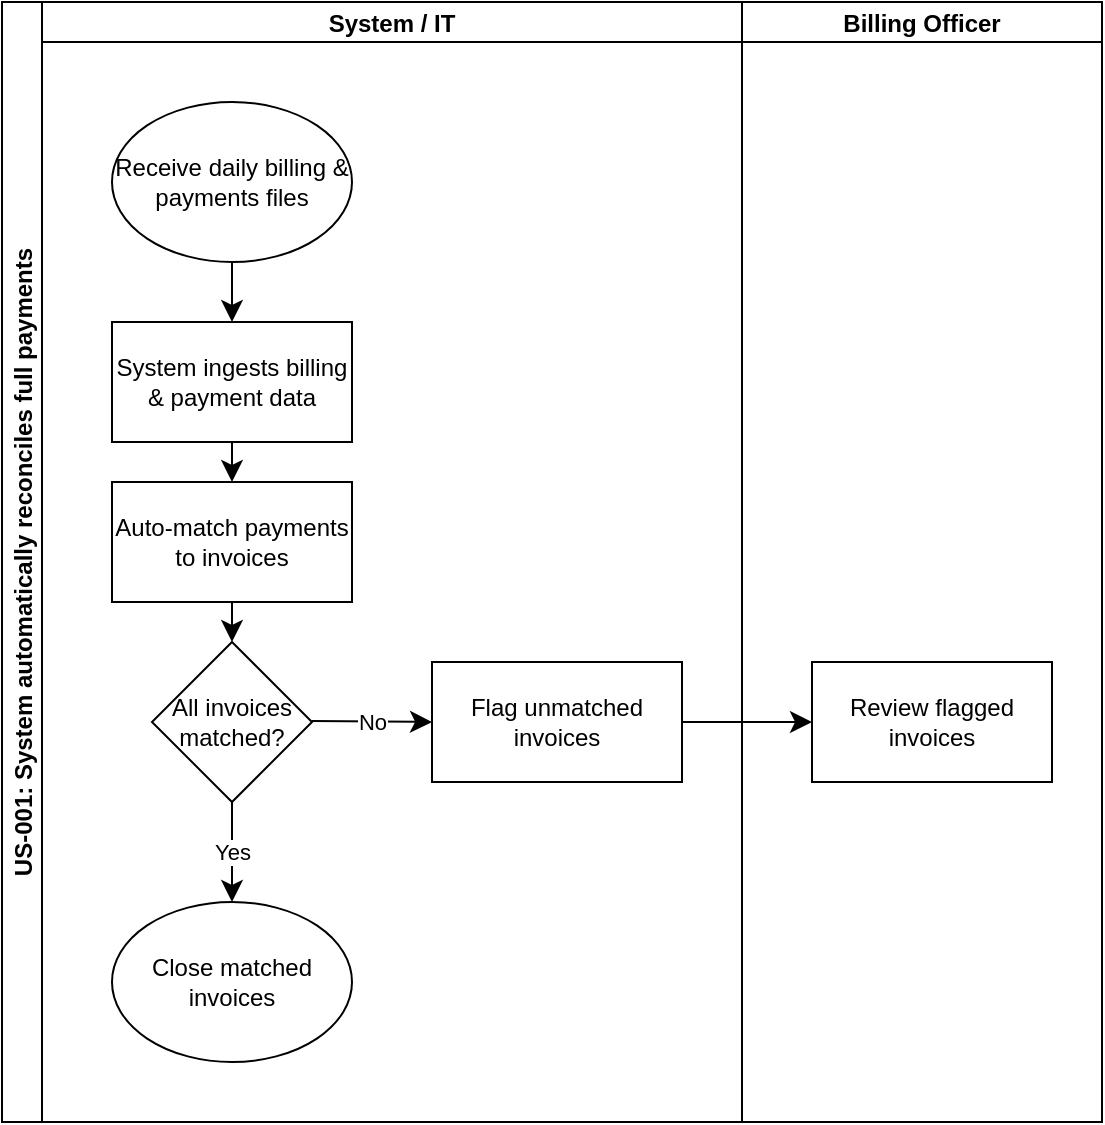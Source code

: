 <mxfile version="28.2.0" pages="9">
  <diagram name="Page-1" id="R4zYMKAZUH1EfL0LNs-L">
    <mxGraphModel dx="788" dy="776" grid="1" gridSize="10" guides="1" tooltips="1" connect="1" arrows="1" fold="1" page="1" pageScale="1" pageWidth="827" pageHeight="1169" math="0" shadow="0">
      <root>
        <mxCell id="0" />
        <mxCell id="1" parent="0" />
        <mxCell id="-iUmL4_1PFdcWPyyGIMi-21" value="US-001: System automatically reconciles full payments" style="swimlane;childLayout=stackLayout;resizeParent=1;resizeParentMax=0;startSize=20;horizontal=0;horizontalStack=1;" parent="1" vertex="1">
          <mxGeometry x="40" y="40" width="550" height="560" as="geometry" />
        </mxCell>
        <mxCell id="-iUmL4_1PFdcWPyyGIMi-22" value="System / IT " style="swimlane;startSize=20;" parent="-iUmL4_1PFdcWPyyGIMi-21" vertex="1">
          <mxGeometry x="20" width="350" height="560" as="geometry">
            <mxRectangle x="20" width="32" height="560" as="alternateBounds" />
          </mxGeometry>
        </mxCell>
        <mxCell id="-iUmL4_1PFdcWPyyGIMi-23" style="edgeStyle=none;curved=1;rounded=0;orthogonalLoop=1;jettySize=auto;html=1;exitX=0.5;exitY=1;exitDx=0;exitDy=0;entryX=0.5;entryY=0;entryDx=0;entryDy=0;fontSize=12;startSize=8;endSize=8;" parent="-iUmL4_1PFdcWPyyGIMi-22" source="-iUmL4_1PFdcWPyyGIMi-24" target="-iUmL4_1PFdcWPyyGIMi-26" edge="1">
          <mxGeometry relative="1" as="geometry" />
        </mxCell>
        <mxCell id="-iUmL4_1PFdcWPyyGIMi-24" value="Receive daily billing &amp;amp; payments files" style="ellipse;whiteSpace=wrap;html=1;" parent="-iUmL4_1PFdcWPyyGIMi-22" vertex="1">
          <mxGeometry x="35" y="50" width="120" height="80" as="geometry" />
        </mxCell>
        <mxCell id="-iUmL4_1PFdcWPyyGIMi-25" style="edgeStyle=none;curved=1;rounded=0;orthogonalLoop=1;jettySize=auto;html=1;exitX=0.5;exitY=1;exitDx=0;exitDy=0;entryX=0.5;entryY=0;entryDx=0;entryDy=0;fontSize=12;startSize=8;endSize=8;" parent="-iUmL4_1PFdcWPyyGIMi-22" source="-iUmL4_1PFdcWPyyGIMi-26" target="-iUmL4_1PFdcWPyyGIMi-28" edge="1">
          <mxGeometry relative="1" as="geometry" />
        </mxCell>
        <mxCell id="-iUmL4_1PFdcWPyyGIMi-26" value="System ingests billing &amp;amp; payment data" style="rounded=0;whiteSpace=wrap;html=1;" parent="-iUmL4_1PFdcWPyyGIMi-22" vertex="1">
          <mxGeometry x="35" y="160" width="120" height="60" as="geometry" />
        </mxCell>
        <mxCell id="-iUmL4_1PFdcWPyyGIMi-27" style="edgeStyle=none;curved=1;rounded=0;orthogonalLoop=1;jettySize=auto;html=1;exitX=0.5;exitY=1;exitDx=0;exitDy=0;entryX=0.5;entryY=0;entryDx=0;entryDy=0;fontSize=12;startSize=8;endSize=8;" parent="-iUmL4_1PFdcWPyyGIMi-22" source="-iUmL4_1PFdcWPyyGIMi-28" target="-iUmL4_1PFdcWPyyGIMi-29" edge="1">
          <mxGeometry relative="1" as="geometry" />
        </mxCell>
        <mxCell id="-iUmL4_1PFdcWPyyGIMi-28" value="Auto-match payments to invoices" style="rounded=0;whiteSpace=wrap;html=1;" parent="-iUmL4_1PFdcWPyyGIMi-22" vertex="1">
          <mxGeometry x="35" y="240" width="120" height="60" as="geometry" />
        </mxCell>
        <mxCell id="-iUmL4_1PFdcWPyyGIMi-29" value="All invoices matched?" style="rhombus;whiteSpace=wrap;html=1;" parent="-iUmL4_1PFdcWPyyGIMi-22" vertex="1">
          <mxGeometry x="55" y="320" width="80" height="80" as="geometry" />
        </mxCell>
        <mxCell id="-iUmL4_1PFdcWPyyGIMi-30" value="Close matched invoices" style="ellipse;whiteSpace=wrap;html=1;" parent="-iUmL4_1PFdcWPyyGIMi-22" vertex="1">
          <mxGeometry x="35" y="450" width="120" height="80" as="geometry" />
        </mxCell>
        <mxCell id="-iUmL4_1PFdcWPyyGIMi-31" value="Flag unmatched invoices" style="rounded=0;whiteSpace=wrap;html=1;" parent="-iUmL4_1PFdcWPyyGIMi-22" vertex="1">
          <mxGeometry x="195" y="330" width="125" height="60" as="geometry" />
        </mxCell>
        <mxCell id="-iUmL4_1PFdcWPyyGIMi-32" value="" style="endArrow=classic;html=1;rounded=0;fontSize=12;startSize=8;endSize=8;curved=1;entryX=0;entryY=0.5;entryDx=0;entryDy=0;" parent="-iUmL4_1PFdcWPyyGIMi-22" target="-iUmL4_1PFdcWPyyGIMi-31" edge="1">
          <mxGeometry relative="1" as="geometry">
            <mxPoint x="135" y="359.5" as="sourcePoint" />
            <mxPoint x="205" y="360" as="targetPoint" />
          </mxGeometry>
        </mxCell>
        <mxCell id="-iUmL4_1PFdcWPyyGIMi-33" value="No" style="edgeLabel;resizable=0;html=1;;align=center;verticalAlign=middle;" parent="-iUmL4_1PFdcWPyyGIMi-32" connectable="0" vertex="1">
          <mxGeometry relative="1" as="geometry" />
        </mxCell>
        <mxCell id="-iUmL4_1PFdcWPyyGIMi-34" value="" style="endArrow=classic;html=1;rounded=0;fontSize=12;startSize=8;endSize=8;curved=1;entryX=0.5;entryY=0;entryDx=0;entryDy=0;" parent="-iUmL4_1PFdcWPyyGIMi-22" target="-iUmL4_1PFdcWPyyGIMi-30" edge="1">
          <mxGeometry relative="1" as="geometry">
            <mxPoint x="95" y="400" as="sourcePoint" />
            <mxPoint x="255" y="400" as="targetPoint" />
          </mxGeometry>
        </mxCell>
        <mxCell id="-iUmL4_1PFdcWPyyGIMi-35" value="Yes" style="edgeLabel;resizable=0;html=1;;align=center;verticalAlign=middle;" parent="-iUmL4_1PFdcWPyyGIMi-34" connectable="0" vertex="1">
          <mxGeometry relative="1" as="geometry" />
        </mxCell>
        <mxCell id="-iUmL4_1PFdcWPyyGIMi-38" style="edgeStyle=none;curved=1;rounded=0;orthogonalLoop=1;jettySize=auto;html=1;exitX=1;exitY=0.5;exitDx=0;exitDy=0;entryX=0;entryY=0.5;entryDx=0;entryDy=0;fontSize=12;startSize=8;endSize=8;" parent="-iUmL4_1PFdcWPyyGIMi-21" source="-iUmL4_1PFdcWPyyGIMi-31" target="-iUmL4_1PFdcWPyyGIMi-40" edge="1">
          <mxGeometry relative="1" as="geometry" />
        </mxCell>
        <mxCell id="-iUmL4_1PFdcWPyyGIMi-39" value="Billing Officer" style="swimlane;startSize=20;" parent="-iUmL4_1PFdcWPyyGIMi-21" vertex="1">
          <mxGeometry x="370" width="180" height="560" as="geometry" />
        </mxCell>
        <mxCell id="-iUmL4_1PFdcWPyyGIMi-40" value="Review flagged invoices" style="rounded=0;whiteSpace=wrap;html=1;" parent="-iUmL4_1PFdcWPyyGIMi-39" vertex="1">
          <mxGeometry x="35" y="330" width="120" height="60" as="geometry" />
        </mxCell>
      </root>
    </mxGraphModel>
  </diagram>
  <diagram id="3BdS2pwbt9mrFKYtVr_9" name="Page-2">
    <mxGraphModel dx="841" dy="776" grid="1" gridSize="10" guides="1" tooltips="1" connect="1" arrows="1" fold="1" page="1" pageScale="1" pageWidth="827" pageHeight="1169" math="0" shadow="0">
      <root>
        <mxCell id="0" />
        <mxCell id="1" parent="0" />
        <mxCell id="OYBeeCawDCVQtdTFkf4j-1" value="US-002: Flag Partial Payments" style="swimlane;childLayout=stackLayout;resizeParent=1;resizeParentMax=0;startSize=20;horizontal=0;horizontalStack=1;" parent="1" vertex="1">
          <mxGeometry x="40" y="50" width="642.5" height="640" as="geometry" />
        </mxCell>
        <mxCell id="OYBeeCawDCVQtdTFkf4j-2" value="System / IT " style="swimlane;startSize=20;" parent="OYBeeCawDCVQtdTFkf4j-1" vertex="1">
          <mxGeometry x="20" width="402.5" height="640" as="geometry">
            <mxRectangle x="20" width="32" height="560" as="alternateBounds" />
          </mxGeometry>
        </mxCell>
        <mxCell id="OYBeeCawDCVQtdTFkf4j-3" style="edgeStyle=none;curved=1;rounded=0;orthogonalLoop=1;jettySize=auto;html=1;exitX=0.5;exitY=1;exitDx=0;exitDy=0;entryX=0.5;entryY=0;entryDx=0;entryDy=0;fontSize=12;startSize=8;endSize=8;" parent="OYBeeCawDCVQtdTFkf4j-2" source="OYBeeCawDCVQtdTFkf4j-4" target="OYBeeCawDCVQtdTFkf4j-6" edge="1">
          <mxGeometry relative="1" as="geometry" />
        </mxCell>
        <mxCell id="OYBeeCawDCVQtdTFkf4j-4" value="&lt;div&gt;Receive partial / unmatched&lt;span style=&quot;background-color: transparent; color: light-dark(rgb(0, 0, 0), rgb(255, 255, 255));&quot;&gt;&amp;nbsp;invoices from US-001&lt;/span&gt;&lt;/div&gt;" style="rounded=0;whiteSpace=wrap;html=1;" parent="OYBeeCawDCVQtdTFkf4j-2" vertex="1">
          <mxGeometry x="35" y="40" width="120" height="80" as="geometry" />
        </mxCell>
        <mxCell id="OYBeeCawDCVQtdTFkf4j-5" style="edgeStyle=none;curved=1;rounded=0;orthogonalLoop=1;jettySize=auto;html=1;exitX=0.5;exitY=1;exitDx=0;exitDy=0;entryX=0.5;entryY=0;entryDx=0;entryDy=0;fontSize=12;startSize=8;endSize=8;" parent="OYBeeCawDCVQtdTFkf4j-2" source="OYBeeCawDCVQtdTFkf4j-6" target="OYBeeCawDCVQtdTFkf4j-7" edge="1">
          <mxGeometry relative="1" as="geometry" />
        </mxCell>
        <mxCell id="OYBeeCawDCVQtdTFkf4j-6" value="Check if payment &amp;lt; invoice" style="rounded=0;whiteSpace=wrap;html=1;" parent="OYBeeCawDCVQtdTFkf4j-2" vertex="1">
          <mxGeometry x="35" y="150" width="120" height="60" as="geometry" />
        </mxCell>
        <mxCell id="OYBeeCawDCVQtdTFkf4j-7" value="Is payment partial?" style="rhombus;whiteSpace=wrap;html=1;" parent="OYBeeCawDCVQtdTFkf4j-2" vertex="1">
          <mxGeometry x="55" y="250" width="80" height="80" as="geometry" />
        </mxCell>
        <mxCell id="OYBeeCawDCVQtdTFkf4j-8" value="Route to investigation /&amp;nbsp;closure by Billing Officer" style="rounded=0;whiteSpace=wrap;html=1;" parent="OYBeeCawDCVQtdTFkf4j-2" vertex="1">
          <mxGeometry x="195" y="260" width="125" height="60" as="geometry" />
        </mxCell>
        <mxCell id="OYBeeCawDCVQtdTFkf4j-9" value="" style="endArrow=classic;html=1;rounded=0;fontSize=12;startSize=8;endSize=8;curved=1;entryX=0;entryY=0.5;entryDx=0;entryDy=0;exitX=1;exitY=0.5;exitDx=0;exitDy=0;" parent="OYBeeCawDCVQtdTFkf4j-2" source="OYBeeCawDCVQtdTFkf4j-7" target="OYBeeCawDCVQtdTFkf4j-8" edge="1">
          <mxGeometry relative="1" as="geometry">
            <mxPoint x="135" y="359.5" as="sourcePoint" />
            <mxPoint x="205" y="360" as="targetPoint" />
          </mxGeometry>
        </mxCell>
        <mxCell id="OYBeeCawDCVQtdTFkf4j-10" value="No" style="edgeLabel;resizable=0;html=1;;align=center;verticalAlign=middle;" parent="OYBeeCawDCVQtdTFkf4j-9" connectable="0" vertex="1">
          <mxGeometry relative="1" as="geometry" />
        </mxCell>
        <mxCell id="OYBeeCawDCVQtdTFkf4j-11" value="" style="endArrow=classic;html=1;rounded=0;fontSize=12;startSize=8;endSize=8;curved=1;entryX=0.5;entryY=0;entryDx=0;entryDy=0;exitX=0.5;exitY=1;exitDx=0;exitDy=0;" parent="OYBeeCawDCVQtdTFkf4j-2" source="OYBeeCawDCVQtdTFkf4j-7" target="OYBeeCawDCVQtdTFkf4j-14" edge="1">
          <mxGeometry relative="1" as="geometry">
            <mxPoint x="95" y="400" as="sourcePoint" />
            <mxPoint x="95" y="450" as="targetPoint" />
          </mxGeometry>
        </mxCell>
        <mxCell id="OYBeeCawDCVQtdTFkf4j-12" value="Yes" style="edgeLabel;resizable=0;html=1;;align=center;verticalAlign=middle;" parent="OYBeeCawDCVQtdTFkf4j-11" connectable="0" vertex="1">
          <mxGeometry relative="1" as="geometry" />
        </mxCell>
        <mxCell id="OYBeeCawDCVQtdTFkf4j-13" style="edgeStyle=none;curved=1;rounded=0;orthogonalLoop=1;jettySize=auto;html=1;exitX=0.5;exitY=1;exitDx=0;exitDy=0;entryX=0.5;entryY=0;entryDx=0;entryDy=0;fontSize=12;startSize=8;endSize=8;" parent="OYBeeCawDCVQtdTFkf4j-2" source="OYBeeCawDCVQtdTFkf4j-14" target="OYBeeCawDCVQtdTFkf4j-16" edge="1">
          <mxGeometry relative="1" as="geometry" />
        </mxCell>
        <mxCell id="OYBeeCawDCVQtdTFkf4j-14" value="Flag invoice as exception" style="rounded=0;whiteSpace=wrap;html=1;" parent="OYBeeCawDCVQtdTFkf4j-2" vertex="1">
          <mxGeometry x="35" y="380" width="120" height="60" as="geometry" />
        </mxCell>
        <mxCell id="OYBeeCawDCVQtdTFkf4j-15" style="edgeStyle=none;curved=1;rounded=0;orthogonalLoop=1;jettySize=auto;html=1;exitX=0.5;exitY=1;exitDx=0;exitDy=0;entryX=0.5;entryY=0;entryDx=0;entryDy=0;fontSize=12;startSize=8;endSize=8;" parent="OYBeeCawDCVQtdTFkf4j-2" source="OYBeeCawDCVQtdTFkf4j-16" target="OYBeeCawDCVQtdTFkf4j-17" edge="1">
          <mxGeometry relative="1" as="geometry" />
        </mxCell>
        <mxCell id="OYBeeCawDCVQtdTFkf4j-16" value="Update exception dashboard" style="rounded=0;whiteSpace=wrap;html=1;" parent="OYBeeCawDCVQtdTFkf4j-2" vertex="1">
          <mxGeometry x="35" y="470" width="120" height="60" as="geometry" />
        </mxCell>
        <mxCell id="OYBeeCawDCVQtdTFkf4j-17" value="Send notification" style="rounded=0;whiteSpace=wrap;html=1;" parent="OYBeeCawDCVQtdTFkf4j-2" vertex="1">
          <mxGeometry x="35" y="560" width="120" height="60" as="geometry" />
        </mxCell>
        <mxCell id="OYBeeCawDCVQtdTFkf4j-18" value="Billing Officer" style="swimlane;startSize=20;" parent="OYBeeCawDCVQtdTFkf4j-1" vertex="1">
          <mxGeometry x="422.5" width="220" height="640" as="geometry" />
        </mxCell>
        <mxCell id="OYBeeCawDCVQtdTFkf4j-19" value="Review flagged invoices" style="rounded=0;whiteSpace=wrap;html=1;" parent="OYBeeCawDCVQtdTFkf4j-18" vertex="1">
          <mxGeometry x="37.5" y="560" width="120" height="60" as="geometry" />
        </mxCell>
        <mxCell id="fa1-ZUYZAmzvQWs5MYpZ-1" style="edgeStyle=orthogonalEdgeStyle;rounded=0;orthogonalLoop=1;jettySize=auto;html=1;exitX=1;exitY=0.5;exitDx=0;exitDy=0;entryX=0;entryY=0.5;entryDx=0;entryDy=0;" edge="1" parent="OYBeeCawDCVQtdTFkf4j-1" source="OYBeeCawDCVQtdTFkf4j-17" target="OYBeeCawDCVQtdTFkf4j-19">
          <mxGeometry relative="1" as="geometry" />
        </mxCell>
      </root>
    </mxGraphModel>
  </diagram>
  <diagram id="8pcA9HJnTX96gH-g-ODv" name="Page-3">
    <mxGraphModel dx="894" dy="776" grid="1" gridSize="10" guides="1" tooltips="1" connect="1" arrows="1" fold="1" page="1" pageScale="1" pageWidth="827" pageHeight="1169" math="0" shadow="0">
      <root>
        <mxCell id="0" />
        <mxCell id="1" parent="0" />
        <mxCell id="eta5xOyfLTWFqL1DB3Kz-1" value="US-003: Notify Customer Care of Failed Reconciliations" style="swimlane;childLayout=stackLayout;resizeParent=1;resizeParentMax=0;horizontal=1;startSize=20;horizontalStack=0;html=1;" parent="1" vertex="1">
          <mxGeometry x="40" y="40" width="840" height="520" as="geometry" />
        </mxCell>
        <mxCell id="eta5xOyfLTWFqL1DB3Kz-2" value="System / IT" style="swimlane;startSize=20;horizontal=0;html=1;" parent="eta5xOyfLTWFqL1DB3Kz-1" vertex="1">
          <mxGeometry y="20" width="840" height="350" as="geometry" />
        </mxCell>
        <mxCell id="eta5xOyfLTWFqL1DB3Kz-3" value="Daily reconciliation runs" style="ellipse;whiteSpace=wrap;html=1;" parent="eta5xOyfLTWFqL1DB3Kz-2" vertex="1">
          <mxGeometry x="50" y="20" width="120" height="60" as="geometry" />
        </mxCell>
        <mxCell id="eta5xOyfLTWFqL1DB3Kz-4" value="Invoice successfully reconciled?" style="rhombus;whiteSpace=wrap;html=1;" parent="eta5xOyfLTWFqL1DB3Kz-2" vertex="1">
          <mxGeometry x="50" y="120" width="120" height="90" as="geometry" />
        </mxCell>
        <mxCell id="eta5xOyfLTWFqL1DB3Kz-5" value="End" style="ellipse;whiteSpace=wrap;html=1;" parent="eta5xOyfLTWFqL1DB3Kz-2" vertex="1">
          <mxGeometry x="50" y="270" width="120" height="50" as="geometry" />
        </mxCell>
        <mxCell id="eta5xOyfLTWFqL1DB3Kz-6" value="" style="endArrow=classic;html=1;rounded=0;fontSize=12;startSize=8;endSize=8;curved=1;exitX=0.5;exitY=1;exitDx=0;exitDy=0;" parent="eta5xOyfLTWFqL1DB3Kz-2" source="eta5xOyfLTWFqL1DB3Kz-4" target="eta5xOyfLTWFqL1DB3Kz-5" edge="1">
          <mxGeometry relative="1" as="geometry">
            <mxPoint x="230" y="319.5" as="sourcePoint" />
            <mxPoint x="290" y="250" as="targetPoint" />
          </mxGeometry>
        </mxCell>
        <mxCell id="eta5xOyfLTWFqL1DB3Kz-7" value="No" style="edgeLabel;resizable=0;html=1;;align=center;verticalAlign=middle;" parent="eta5xOyfLTWFqL1DB3Kz-6" connectable="0" vertex="1">
          <mxGeometry relative="1" as="geometry" />
        </mxCell>
        <mxCell id="eta5xOyfLTWFqL1DB3Kz-8" value="Yes" style="edgeLabel;html=1;align=center;verticalAlign=middle;resizable=0;points=[];fontSize=12;" parent="eta5xOyfLTWFqL1DB3Kz-6" vertex="1" connectable="0">
          <mxGeometry x="-0.006" y="-2" relative="1" as="geometry">
            <mxPoint as="offset" />
          </mxGeometry>
        </mxCell>
        <mxCell id="eta5xOyfLTWFqL1DB3Kz-9" style="edgeStyle=none;curved=1;rounded=0;orthogonalLoop=1;jettySize=auto;html=1;exitX=1;exitY=0.5;exitDx=0;exitDy=0;entryX=0;entryY=0.5;entryDx=0;entryDy=0;fontSize=12;startSize=8;endSize=8;" parent="eta5xOyfLTWFqL1DB3Kz-2" source="eta5xOyfLTWFqL1DB3Kz-10" target="eta5xOyfLTWFqL1DB3Kz-12" edge="1">
          <mxGeometry relative="1" as="geometry" />
        </mxCell>
        <mxCell id="eta5xOyfLTWFqL1DB3Kz-10" value="Flag Exceptions" style="rounded=0;whiteSpace=wrap;html=1;" parent="eta5xOyfLTWFqL1DB3Kz-2" vertex="1">
          <mxGeometry x="210" y="135" width="120" height="60" as="geometry" />
        </mxCell>
        <mxCell id="eta5xOyfLTWFqL1DB3Kz-11" style="edgeStyle=none;curved=1;rounded=0;orthogonalLoop=1;jettySize=auto;html=1;exitX=1;exitY=0.5;exitDx=0;exitDy=0;fontSize=12;startSize=8;endSize=8;" parent="eta5xOyfLTWFqL1DB3Kz-2" source="eta5xOyfLTWFqL1DB3Kz-12" target="eta5xOyfLTWFqL1DB3Kz-14" edge="1">
          <mxGeometry relative="1" as="geometry" />
        </mxCell>
        <mxCell id="eta5xOyfLTWFqL1DB3Kz-12" value="Filter unresolved" style="rounded=0;whiteSpace=wrap;html=1;" parent="eta5xOyfLTWFqL1DB3Kz-2" vertex="1">
          <mxGeometry x="360" y="135" width="120" height="60" as="geometry" />
        </mxCell>
        <mxCell id="eta5xOyfLTWFqL1DB3Kz-13" style="edgeStyle=none;curved=1;rounded=0;orthogonalLoop=1;jettySize=auto;html=1;exitX=1;exitY=0.5;exitDx=0;exitDy=0;fontSize=12;startSize=8;endSize=8;" parent="eta5xOyfLTWFqL1DB3Kz-2" source="eta5xOyfLTWFqL1DB3Kz-14" target="eta5xOyfLTWFqL1DB3Kz-15" edge="1">
          <mxGeometry relative="1" as="geometry">
            <mxPoint x="570" y="215" as="targetPoint" />
          </mxGeometry>
        </mxCell>
        <mxCell id="eta5xOyfLTWFqL1DB3Kz-14" value="Generate Notification" style="rounded=0;whiteSpace=wrap;html=1;" parent="eta5xOyfLTWFqL1DB3Kz-2" vertex="1">
          <mxGeometry x="510" y="135" width="120" height="60" as="geometry" />
        </mxCell>
        <mxCell id="eta5xOyfLTWFqL1DB3Kz-15" value="Send to Customer Care" style="rounded=0;whiteSpace=wrap;html=1;" parent="eta5xOyfLTWFqL1DB3Kz-2" vertex="1">
          <mxGeometry x="660" y="135" width="120" height="60" as="geometry" />
        </mxCell>
        <mxCell id="eta5xOyfLTWFqL1DB3Kz-16" value="" style="endArrow=classic;html=1;rounded=0;fontSize=12;startSize=8;endSize=8;curved=1;entryX=0;entryY=0.5;entryDx=0;entryDy=0;exitX=1;exitY=0.5;exitDx=0;exitDy=0;" parent="eta5xOyfLTWFqL1DB3Kz-2" source="eta5xOyfLTWFqL1DB3Kz-4" target="eta5xOyfLTWFqL1DB3Kz-10" edge="1">
          <mxGeometry relative="1" as="geometry">
            <mxPoint x="190" y="360" as="sourcePoint" />
            <mxPoint x="190" y="410" as="targetPoint" />
          </mxGeometry>
        </mxCell>
        <mxCell id="eta5xOyfLTWFqL1DB3Kz-17" value="No" style="edgeLabel;resizable=0;html=1;;align=center;verticalAlign=middle;" parent="eta5xOyfLTWFqL1DB3Kz-16" connectable="0" vertex="1">
          <mxGeometry relative="1" as="geometry" />
        </mxCell>
        <mxCell id="eta5xOyfLTWFqL1DB3Kz-18" style="edgeStyle=none;curved=1;rounded=0;orthogonalLoop=1;jettySize=auto;html=1;exitX=0.5;exitY=1;exitDx=0;exitDy=0;fontSize=12;startSize=8;endSize=8;" parent="eta5xOyfLTWFqL1DB3Kz-2" source="eta5xOyfLTWFqL1DB3Kz-3" target="eta5xOyfLTWFqL1DB3Kz-4" edge="1">
          <mxGeometry relative="1" as="geometry">
            <mxPoint x="190" y="80" as="sourcePoint" />
            <mxPoint x="190" y="110" as="targetPoint" />
          </mxGeometry>
        </mxCell>
        <mxCell id="eta5xOyfLTWFqL1DB3Kz-19" value="Customer Care" style="swimlane;startSize=20;horizontal=0;html=1;" parent="eta5xOyfLTWFqL1DB3Kz-1" vertex="1">
          <mxGeometry y="370" width="840" height="150" as="geometry" />
        </mxCell>
        <mxCell id="eta5xOyfLTWFqL1DB3Kz-20" value="Receive Notification" style="rounded=0;whiteSpace=wrap;html=1;" parent="eta5xOyfLTWFqL1DB3Kz-19" vertex="1">
          <mxGeometry x="360" y="50" width="120" height="60" as="geometry" />
        </mxCell>
        <mxCell id="eta5xOyfLTWFqL1DB3Kz-21" style="edgeStyle=none;curved=1;rounded=0;orthogonalLoop=1;jettySize=auto;html=1;exitX=1;exitY=0.5;exitDx=0;exitDy=0;entryX=0;entryY=0.5;entryDx=0;entryDy=0;fontSize=12;startSize=8;endSize=8;" parent="eta5xOyfLTWFqL1DB3Kz-19" source="eta5xOyfLTWFqL1DB3Kz-22" target="eta5xOyfLTWFqL1DB3Kz-24" edge="1">
          <mxGeometry relative="1" as="geometry" />
        </mxCell>
        <mxCell id="eta5xOyfLTWFqL1DB3Kz-22" value="Contact Customer" style="rounded=0;whiteSpace=wrap;html=1;" parent="eta5xOyfLTWFqL1DB3Kz-19" vertex="1">
          <mxGeometry x="520" y="50" width="120" height="60" as="geometry" />
        </mxCell>
        <mxCell id="eta5xOyfLTWFqL1DB3Kz-23" style="edgeStyle=none;curved=1;rounded=0;orthogonalLoop=1;jettySize=auto;html=1;exitX=1;exitY=0.5;exitDx=0;exitDy=0;fontSize=12;startSize=8;endSize=8;exitPerimeter=0;" parent="eta5xOyfLTWFqL1DB3Kz-19" source="eta5xOyfLTWFqL1DB3Kz-20" target="eta5xOyfLTWFqL1DB3Kz-22" edge="1">
          <mxGeometry relative="1" as="geometry" />
        </mxCell>
        <mxCell id="eta5xOyfLTWFqL1DB3Kz-24" value="End" style="ellipse;whiteSpace=wrap;html=1;" parent="eta5xOyfLTWFqL1DB3Kz-19" vertex="1">
          <mxGeometry x="700" y="40" width="120" height="80" as="geometry" />
        </mxCell>
        <mxCell id="eta5xOyfLTWFqL1DB3Kz-25" style="edgeStyle=orthogonalEdgeStyle;rounded=0;orthogonalLoop=1;jettySize=auto;html=1;exitX=0.5;exitY=1;exitDx=0;exitDy=0;" parent="eta5xOyfLTWFqL1DB3Kz-1" source="eta5xOyfLTWFqL1DB3Kz-15" target="eta5xOyfLTWFqL1DB3Kz-20" edge="1">
          <mxGeometry relative="1" as="geometry" />
        </mxCell>
      </root>
    </mxGraphModel>
  </diagram>
  <diagram id="UCfYWQ80gkuihe9iVFF_" name="Page-4">
    <mxGraphModel dx="819" dy="776" grid="1" gridSize="10" guides="1" tooltips="1" connect="1" arrows="1" fold="1" page="1" pageScale="1" pageWidth="827" pageHeight="1169" math="0" shadow="0">
      <root>
        <mxCell id="0" />
        <mxCell id="1" parent="0" />
        <mxCell id="L3N_-I9fdPhrDzSdj1U9-21" value="US-004: Daily Reconciliation Summary for Finance" style="swimlane;childLayout=stackLayout;resizeParent=1;resizeParentMax=0;horizontal=1;startSize=20;horizontalStack=0;html=1;" parent="1" vertex="1">
          <mxGeometry x="80" y="30" width="670" height="440" as="geometry" />
        </mxCell>
        <mxCell id="L3N_-I9fdPhrDzSdj1U9-22" value="System / IT" style="swimlane;startSize=20;horizontal=0;html=1;" parent="L3N_-I9fdPhrDzSdj1U9-21" vertex="1">
          <mxGeometry y="20" width="670" height="280" as="geometry" />
        </mxCell>
        <mxCell id="L3N_-I9fdPhrDzSdj1U9-23" value="" style="endArrow=classic;html=1;rounded=0;fontSize=12;startSize=8;endSize=8;curved=1;exitX=0.5;exitY=1;exitDx=0;exitDy=0;entryX=0.5;entryY=0;entryDx=0;entryDy=0;" parent="L3N_-I9fdPhrDzSdj1U9-22" source="L3N_-I9fdPhrDzSdj1U9-33" edge="1" target="pp04V3e92Sl3GJQdQqU2-1">
          <mxGeometry relative="1" as="geometry">
            <mxPoint x="425" y="130" as="sourcePoint" />
            <mxPoint x="425" y="170" as="targetPoint" />
          </mxGeometry>
        </mxCell>
        <mxCell id="L3N_-I9fdPhrDzSdj1U9-24" value="No" style="edgeLabel;resizable=0;html=1;;align=center;verticalAlign=middle;" parent="L3N_-I9fdPhrDzSdj1U9-23" connectable="0" vertex="1">
          <mxGeometry relative="1" as="geometry" />
        </mxCell>
        <mxCell id="L3N_-I9fdPhrDzSdj1U9-25" value="Yes" style="edgeLabel;html=1;align=center;verticalAlign=middle;resizable=0;points=[];fontSize=12;" parent="L3N_-I9fdPhrDzSdj1U9-23" vertex="1" connectable="0">
          <mxGeometry x="-0.006" y="-2" relative="1" as="geometry">
            <mxPoint as="offset" />
          </mxGeometry>
        </mxCell>
        <mxCell id="L3N_-I9fdPhrDzSdj1U9-26" value="Notify Finance Manager" style="rounded=0;whiteSpace=wrap;html=1;" parent="L3N_-I9fdPhrDzSdj1U9-22" vertex="1">
          <mxGeometry x="530" y="35" width="120" height="60" as="geometry" />
        </mxCell>
        <mxCell id="L3N_-I9fdPhrDzSdj1U9-27" style="edgeStyle=orthogonalEdgeStyle;rounded=0;orthogonalLoop=1;jettySize=auto;html=1;exitX=1;exitY=0.5;exitDx=0;exitDy=0;" parent="L3N_-I9fdPhrDzSdj1U9-22" source="L3N_-I9fdPhrDzSdj1U9-28" target="L3N_-I9fdPhrDzSdj1U9-30" edge="1">
          <mxGeometry relative="1" as="geometry" />
        </mxCell>
        <mxCell id="L3N_-I9fdPhrDzSdj1U9-28" value="Daily reconciliation process completes" style="ellipse;whiteSpace=wrap;html=1;" parent="L3N_-I9fdPhrDzSdj1U9-22" vertex="1">
          <mxGeometry x="45" y="25" width="120" height="80" as="geometry" />
        </mxCell>
        <mxCell id="L3N_-I9fdPhrDzSdj1U9-29" style="edgeStyle=orthogonalEdgeStyle;rounded=0;orthogonalLoop=1;jettySize=auto;html=1;exitX=1;exitY=0.5;exitDx=0;exitDy=0;entryX=0;entryY=0.5;entryDx=0;entryDy=0;" parent="L3N_-I9fdPhrDzSdj1U9-22" source="L3N_-I9fdPhrDzSdj1U9-30" target="L3N_-I9fdPhrDzSdj1U9-33" edge="1">
          <mxGeometry relative="1" as="geometry" />
        </mxCell>
        <mxCell id="L3N_-I9fdPhrDzSdj1U9-30" value="Generate Summary Report" style="rounded=0;whiteSpace=wrap;html=1;" parent="L3N_-I9fdPhrDzSdj1U9-22" vertex="1">
          <mxGeometry x="210" y="35" width="120" height="60" as="geometry" />
        </mxCell>
        <mxCell id="L3N_-I9fdPhrDzSdj1U9-31" style="edgeStyle=orthogonalEdgeStyle;rounded=0;orthogonalLoop=1;jettySize=auto;html=1;exitX=1;exitY=0.5;exitDx=0;exitDy=0;" parent="L3N_-I9fdPhrDzSdj1U9-22" source="L3N_-I9fdPhrDzSdj1U9-33" target="L3N_-I9fdPhrDzSdj1U9-26" edge="1">
          <mxGeometry relative="1" as="geometry" />
        </mxCell>
        <mxCell id="L3N_-I9fdPhrDzSdj1U9-32" value="No" style="edgeLabel;html=1;align=center;verticalAlign=middle;resizable=0;points=[];" parent="L3N_-I9fdPhrDzSdj1U9-31" vertex="1" connectable="0">
          <mxGeometry x="-0.076" y="-3" relative="1" as="geometry">
            <mxPoint x="-3" y="-3" as="offset" />
          </mxGeometry>
        </mxCell>
        <mxCell id="L3N_-I9fdPhrDzSdj1U9-33" value="Highlight Match Rate &amp;gt; 95%?" style="rhombus;whiteSpace=wrap;html=1;" parent="L3N_-I9fdPhrDzSdj1U9-22" vertex="1">
          <mxGeometry x="370" y="20" width="110" height="90" as="geometry" />
        </mxCell>
        <mxCell id="pp04V3e92Sl3GJQdQqU2-1" value="Send Report to Finance" style="rounded=0;whiteSpace=wrap;html=1;" vertex="1" parent="L3N_-I9fdPhrDzSdj1U9-22">
          <mxGeometry x="365" y="160" width="120" height="60" as="geometry" />
        </mxCell>
        <mxCell id="L3N_-I9fdPhrDzSdj1U9-40" style="edgeStyle=orthogonalEdgeStyle;rounded=0;orthogonalLoop=1;jettySize=auto;html=1;exitX=0.5;exitY=1;exitDx=0;exitDy=0;entryX=1;entryY=0.5;entryDx=0;entryDy=0;" parent="L3N_-I9fdPhrDzSdj1U9-22" source="L3N_-I9fdPhrDzSdj1U9-26" target="pp04V3e92Sl3GJQdQqU2-1" edge="1">
          <mxGeometry relative="1" as="geometry" />
        </mxCell>
        <mxCell id="L3N_-I9fdPhrDzSdj1U9-34" value="Finance Manager" style="swimlane;startSize=20;horizontal=0;html=1;" parent="L3N_-I9fdPhrDzSdj1U9-21" vertex="1">
          <mxGeometry y="300" width="670" height="140" as="geometry" />
        </mxCell>
        <mxCell id="L3N_-I9fdPhrDzSdj1U9-35" style="edgeStyle=none;curved=1;rounded=0;orthogonalLoop=1;jettySize=auto;html=1;exitX=1;exitY=0.5;exitDx=0;exitDy=0;entryX=0;entryY=0.5;entryDx=0;entryDy=0;fontSize=12;startSize=8;endSize=8;" parent="L3N_-I9fdPhrDzSdj1U9-34" edge="1">
          <mxGeometry relative="1" as="geometry">
            <mxPoint x="440" y="69.5" as="sourcePoint" />
            <mxPoint x="500" y="69.5" as="targetPoint" />
          </mxGeometry>
        </mxCell>
        <mxCell id="L3N_-I9fdPhrDzSdj1U9-36" style="edgeStyle=none;curved=1;rounded=0;orthogonalLoop=1;jettySize=auto;html=1;exitX=1;exitY=0.5;exitDx=0;exitDy=0;fontSize=12;startSize=8;endSize=8;exitPerimeter=0;" parent="L3N_-I9fdPhrDzSdj1U9-34" edge="1">
          <mxGeometry relative="1" as="geometry">
            <mxPoint x="280" y="69.5" as="sourcePoint" />
            <mxPoint x="320" y="69.5" as="targetPoint" />
          </mxGeometry>
        </mxCell>
        <mxCell id="L3N_-I9fdPhrDzSdj1U9-37" value="End" style="ellipse;whiteSpace=wrap;html=1;" parent="L3N_-I9fdPhrDzSdj1U9-34" vertex="1">
          <mxGeometry x="500" y="30" width="120" height="80" as="geometry" />
        </mxCell>
        <mxCell id="L3N_-I9fdPhrDzSdj1U9-38" value="Receive Report" style="rounded=0;whiteSpace=wrap;html=1;" parent="L3N_-I9fdPhrDzSdj1U9-34" vertex="1">
          <mxGeometry x="160" y="40" width="120" height="60" as="geometry" />
        </mxCell>
        <mxCell id="L3N_-I9fdPhrDzSdj1U9-39" value="Review Report" style="rounded=0;whiteSpace=wrap;html=1;" parent="L3N_-I9fdPhrDzSdj1U9-34" vertex="1">
          <mxGeometry x="320" y="40" width="120" height="60" as="geometry" />
        </mxCell>
        <mxCell id="pp04V3e92Sl3GJQdQqU2-2" style="edgeStyle=orthogonalEdgeStyle;rounded=0;orthogonalLoop=1;jettySize=auto;html=1;exitX=0.5;exitY=1;exitDx=0;exitDy=0;" edge="1" parent="L3N_-I9fdPhrDzSdj1U9-21" source="pp04V3e92Sl3GJQdQqU2-1" target="L3N_-I9fdPhrDzSdj1U9-38">
          <mxGeometry relative="1" as="geometry" />
        </mxCell>
      </root>
    </mxGraphModel>
  </diagram>
  <diagram id="viTLkNq3g24C_WNsY8Tq" name="Page-5">
    <mxGraphModel dx="819" dy="776" grid="1" gridSize="10" guides="1" tooltips="1" connect="1" arrows="1" fold="1" page="1" pageScale="1" pageWidth="827" pageHeight="1169" math="0" shadow="0">
      <root>
        <mxCell id="0" />
        <mxCell id="1" parent="0" />
        <mxCell id="LFaYC_BXR7kkYEN-PLju-12" value="US-005: Reconciliation Error Logs for IT Support" style="swimlane;childLayout=stackLayout;resizeParent=1;resizeParentMax=0;horizontal=1;startSize=20;horizontalStack=0;html=1;" parent="1" vertex="1">
          <mxGeometry x="40" y="30" width="720" height="390" as="geometry" />
        </mxCell>
        <mxCell id="LFaYC_BXR7kkYEN-PLju-13" value="System / IT" style="swimlane;startSize=20;horizontal=0;html=1;" parent="LFaYC_BXR7kkYEN-PLju-12" vertex="1">
          <mxGeometry y="20" width="720" height="250" as="geometry" />
        </mxCell>
        <mxCell id="pdMPMaJ6xtJ1TNGXqqYj-4" style="edgeStyle=orthogonalEdgeStyle;rounded=0;orthogonalLoop=1;jettySize=auto;html=1;exitX=0.5;exitY=1;exitDx=0;exitDy=0;entryX=0.5;entryY=0;entryDx=0;entryDy=0;" edge="1" parent="LFaYC_BXR7kkYEN-PLju-13" source="LFaYC_BXR7kkYEN-PLju-14" target="pdMPMaJ6xtJ1TNGXqqYj-1">
          <mxGeometry relative="1" as="geometry" />
        </mxCell>
        <mxCell id="LFaYC_BXR7kkYEN-PLju-14" value="Provide filtering options for IT (date, department, severity)" style="rounded=0;whiteSpace=wrap;html=1;" parent="LFaYC_BXR7kkYEN-PLju-13" vertex="1">
          <mxGeometry x="490" y="40" width="120" height="60" as="geometry" />
        </mxCell>
        <mxCell id="LFaYC_BXR7kkYEN-PLju-15" style="edgeStyle=orthogonalEdgeStyle;rounded=0;orthogonalLoop=1;jettySize=auto;html=1;exitX=1;exitY=0.5;exitDx=0;exitDy=0;entryX=0;entryY=0.5;entryDx=0;entryDy=0;" parent="LFaYC_BXR7kkYEN-PLju-13" source="LFaYC_BXR7kkYEN-PLju-16" target="LFaYC_BXR7kkYEN-PLju-18" edge="1">
          <mxGeometry relative="1" as="geometry" />
        </mxCell>
        <mxCell id="LFaYC_BXR7kkYEN-PLju-16" value="Capture reconciliation errors" style="rounded=0;whiteSpace=wrap;html=1;" parent="LFaYC_BXR7kkYEN-PLju-13" vertex="1">
          <mxGeometry x="40" y="40" width="120" height="60" as="geometry" />
        </mxCell>
        <mxCell id="LFaYC_BXR7kkYEN-PLju-17" style="edgeStyle=orthogonalEdgeStyle;rounded=0;orthogonalLoop=1;jettySize=auto;html=1;exitX=1;exitY=0.5;exitDx=0;exitDy=0;entryX=0;entryY=0.5;entryDx=0;entryDy=0;" parent="LFaYC_BXR7kkYEN-PLju-13" source="LFaYC_BXR7kkYEN-PLju-18" target="LFaYC_BXR7kkYEN-PLju-20" edge="1">
          <mxGeometry relative="1" as="geometry" />
        </mxCell>
        <mxCell id="LFaYC_BXR7kkYEN-PLju-18" value="Log invoice ID, customer ID, payment info, failure reason" style="rounded=0;whiteSpace=wrap;html=1;" parent="LFaYC_BXR7kkYEN-PLju-13" vertex="1">
          <mxGeometry x="190" y="40" width="120" height="60" as="geometry" />
        </mxCell>
        <mxCell id="LFaYC_BXR7kkYEN-PLju-19" style="edgeStyle=orthogonalEdgeStyle;rounded=0;orthogonalLoop=1;jettySize=auto;html=1;exitX=1;exitY=0.5;exitDx=0;exitDy=0;" parent="LFaYC_BXR7kkYEN-PLju-13" source="LFaYC_BXR7kkYEN-PLju-20" target="LFaYC_BXR7kkYEN-PLju-14" edge="1">
          <mxGeometry relative="1" as="geometry" />
        </mxCell>
        <mxCell id="LFaYC_BXR7kkYEN-PLju-20" value="Update historical logs (retain 90 days)" style="rounded=0;whiteSpace=wrap;html=1;" parent="LFaYC_BXR7kkYEN-PLju-13" vertex="1">
          <mxGeometry x="340" y="40" width="120" height="60" as="geometry" />
        </mxCell>
        <mxCell id="pdMPMaJ6xtJ1TNGXqqYj-6" style="edgeStyle=orthogonalEdgeStyle;rounded=0;orthogonalLoop=1;jettySize=auto;html=1;exitX=1;exitY=0.5;exitDx=0;exitDy=0;entryX=0;entryY=0.5;entryDx=0;entryDy=0;" edge="1" parent="LFaYC_BXR7kkYEN-PLju-13" source="pdMPMaJ6xtJ1TNGXqqYj-1" target="pdMPMaJ6xtJ1TNGXqqYj-5">
          <mxGeometry relative="1" as="geometry" />
        </mxCell>
        <mxCell id="pdMPMaJ6xtJ1TNGXqqYj-7" value="No" style="edgeLabel;html=1;align=center;verticalAlign=middle;resizable=0;points=[];" vertex="1" connectable="0" parent="pdMPMaJ6xtJ1TNGXqqYj-6">
          <mxGeometry x="-0.127" relative="1" as="geometry">
            <mxPoint as="offset" />
          </mxGeometry>
        </mxCell>
        <mxCell id="pdMPMaJ6xtJ1TNGXqqYj-1" value="&lt;div&gt;&lt;span style=&quot;background-color: transparent; color: light-dark(rgb(0, 0, 0), rgb(255, 255, 255));&quot;&gt;IT&lt;/span&gt;&lt;/div&gt;&lt;div&gt;need to review logs?&lt;/div&gt;" style="rhombus;whiteSpace=wrap;html=1;" vertex="1" parent="LFaYC_BXR7kkYEN-PLju-13">
          <mxGeometry x="330" y="150" width="100" height="80" as="geometry" />
        </mxCell>
        <mxCell id="pdMPMaJ6xtJ1TNGXqqYj-5" value="End" style="ellipse;whiteSpace=wrap;html=1;" vertex="1" parent="LFaYC_BXR7kkYEN-PLju-13">
          <mxGeometry x="500" y="150" width="120" height="80" as="geometry" />
        </mxCell>
        <mxCell id="LFaYC_BXR7kkYEN-PLju-21" value="IT Support Engineer" style="swimlane;startSize=20;horizontal=0;html=1;" parent="LFaYC_BXR7kkYEN-PLju-12" vertex="1">
          <mxGeometry y="270" width="720" height="120" as="geometry" />
        </mxCell>
        <mxCell id="pdMPMaJ6xtJ1TNGXqqYj-9" style="edgeStyle=orthogonalEdgeStyle;rounded=0;orthogonalLoop=1;jettySize=auto;html=1;exitX=1;exitY=0.5;exitDx=0;exitDy=0;entryX=0;entryY=0.5;entryDx=0;entryDy=0;" edge="1" parent="LFaYC_BXR7kkYEN-PLju-21" source="LFaYC_BXR7kkYEN-PLju-22" target="pdMPMaJ6xtJ1TNGXqqYj-8">
          <mxGeometry relative="1" as="geometry" />
        </mxCell>
        <mxCell id="LFaYC_BXR7kkYEN-PLju-22" value="Review logs as needed" style="rounded=0;whiteSpace=wrap;html=1;" parent="LFaYC_BXR7kkYEN-PLju-21" vertex="1">
          <mxGeometry x="320" y="30" width="120" height="60" as="geometry" />
        </mxCell>
        <mxCell id="pdMPMaJ6xtJ1TNGXqqYj-8" value="Investigate resolve issues" style="rounded=0;whiteSpace=wrap;html=1;" vertex="1" parent="LFaYC_BXR7kkYEN-PLju-21">
          <mxGeometry x="480" y="30" width="120" height="60" as="geometry" />
        </mxCell>
        <mxCell id="pdMPMaJ6xtJ1TNGXqqYj-2" style="edgeStyle=orthogonalEdgeStyle;rounded=0;orthogonalLoop=1;jettySize=auto;html=1;exitX=0.5;exitY=1;exitDx=0;exitDy=0;entryX=0.5;entryY=0;entryDx=0;entryDy=0;" edge="1" parent="LFaYC_BXR7kkYEN-PLju-12" source="pdMPMaJ6xtJ1TNGXqqYj-1" target="LFaYC_BXR7kkYEN-PLju-22">
          <mxGeometry relative="1" as="geometry" />
        </mxCell>
        <mxCell id="pdMPMaJ6xtJ1TNGXqqYj-3" value="Yes" style="edgeLabel;html=1;align=center;verticalAlign=middle;resizable=0;points=[];" vertex="1" connectable="0" parent="pdMPMaJ6xtJ1TNGXqqYj-2">
          <mxGeometry x="-0.253" y="1" relative="1" as="geometry">
            <mxPoint as="offset" />
          </mxGeometry>
        </mxCell>
      </root>
    </mxGraphModel>
  </diagram>
  <diagram id="hx2JayBOYrGkDvFA8yy2" name="Page-6">
    <mxGraphModel dx="812" dy="776" grid="1" gridSize="10" guides="1" tooltips="1" connect="1" arrows="1" fold="1" page="1" pageScale="1" pageWidth="827" pageHeight="1169" math="0" shadow="0">
      <root>
        <mxCell id="0" />
        <mxCell id="1" parent="0" />
        <mxCell id="B_D4bbfrRCR_gnUcbxVv-1" value="US-006: Auto-Assign Exception to Billing Tea" style="swimlane;childLayout=stackLayout;resizeParent=1;resizeParentMax=0;horizontal=1;startSize=20;horizontalStack=0;html=1;" vertex="1" parent="1">
          <mxGeometry x="30" y="40" width="700" height="490" as="geometry" />
        </mxCell>
        <mxCell id="B_D4bbfrRCR_gnUcbxVv-2" value="System / IT" style="swimlane;startSize=20;horizontal=0;html=1;" vertex="1" parent="B_D4bbfrRCR_gnUcbxVv-1">
          <mxGeometry y="20" width="700" height="210" as="geometry" />
        </mxCell>
        <mxCell id="B_D4bbfrRCR_gnUcbxVv-3" value="Dashboard Updated (Real-Time Status)" style="rounded=0;whiteSpace=wrap;html=1;" vertex="1" parent="B_D4bbfrRCR_gnUcbxVv-2">
          <mxGeometry x="510" y="120" width="120" height="60" as="geometry" />
        </mxCell>
        <mxCell id="B_D4bbfrRCR_gnUcbxVv-4" style="edgeStyle=orthogonalEdgeStyle;rounded=0;orthogonalLoop=1;jettySize=auto;html=1;exitX=1;exitY=0.5;exitDx=0;exitDy=0;entryX=0;entryY=0.5;entryDx=0;entryDy=0;" edge="1" parent="B_D4bbfrRCR_gnUcbxVv-2" source="B_D4bbfrRCR_gnUcbxVv-5" target="B_D4bbfrRCR_gnUcbxVv-7">
          <mxGeometry relative="1" as="geometry" />
        </mxCell>
        <mxCell id="B_D4bbfrRCR_gnUcbxVv-5" value="Check Assignment Rules" style="rounded=0;whiteSpace=wrap;html=1;" vertex="1" parent="B_D4bbfrRCR_gnUcbxVv-2">
          <mxGeometry x="60" y="120" width="120" height="60" as="geometry" />
        </mxCell>
        <mxCell id="B_D4bbfrRCR_gnUcbxVv-6" style="edgeStyle=orthogonalEdgeStyle;rounded=0;orthogonalLoop=1;jettySize=auto;html=1;exitX=1;exitY=0.5;exitDx=0;exitDy=0;entryX=0;entryY=0.5;entryDx=0;entryDy=0;" edge="1" parent="B_D4bbfrRCR_gnUcbxVv-2" source="B_D4bbfrRCR_gnUcbxVv-7" target="B_D4bbfrRCR_gnUcbxVv-9">
          <mxGeometry relative="1" as="geometry" />
        </mxCell>
        <mxCell id="B_D4bbfrRCR_gnUcbxVv-7" value="Assign Exception to Staff Member" style="rounded=0;whiteSpace=wrap;html=1;" vertex="1" parent="B_D4bbfrRCR_gnUcbxVv-2">
          <mxGeometry x="210" y="120" width="120" height="60" as="geometry" />
        </mxCell>
        <mxCell id="B_D4bbfrRCR_gnUcbxVv-8" style="edgeStyle=orthogonalEdgeStyle;rounded=0;orthogonalLoop=1;jettySize=auto;html=1;exitX=1;exitY=0.5;exitDx=0;exitDy=0;" edge="1" parent="B_D4bbfrRCR_gnUcbxVv-2" source="B_D4bbfrRCR_gnUcbxVv-9" target="B_D4bbfrRCR_gnUcbxVv-3">
          <mxGeometry relative="1" as="geometry" />
        </mxCell>
        <mxCell id="B_D4bbfrRCR_gnUcbxVv-9" value="Notification Sent to Assignee" style="rounded=0;whiteSpace=wrap;html=1;" vertex="1" parent="B_D4bbfrRCR_gnUcbxVv-2">
          <mxGeometry x="360" y="120" width="120" height="60" as="geometry" />
        </mxCell>
        <mxCell id="B_D4bbfrRCR_gnUcbxVv-10" style="edgeStyle=orthogonalEdgeStyle;rounded=0;orthogonalLoop=1;jettySize=auto;html=1;exitX=0;exitY=0.5;exitDx=0;exitDy=0;entryX=0;entryY=0.5;entryDx=0;entryDy=0;" edge="1" parent="B_D4bbfrRCR_gnUcbxVv-2" source="B_D4bbfrRCR_gnUcbxVv-11" target="B_D4bbfrRCR_gnUcbxVv-5">
          <mxGeometry relative="1" as="geometry" />
        </mxCell>
        <mxCell id="B_D4bbfrRCR_gnUcbxVv-11" value="Exception detected (from US-005)" style="ellipse;whiteSpace=wrap;html=1;" vertex="1" parent="B_D4bbfrRCR_gnUcbxVv-2">
          <mxGeometry x="60" y="20" width="120" height="80" as="geometry" />
        </mxCell>
        <mxCell id="B_D4bbfrRCR_gnUcbxVv-12" value="End" style="ellipse;whiteSpace=wrap;html=1;" vertex="1" parent="B_D4bbfrRCR_gnUcbxVv-2">
          <mxGeometry x="510" y="40" width="120" height="50" as="geometry" />
        </mxCell>
        <mxCell id="B_D4bbfrRCR_gnUcbxVv-13" value="Billing Manager" style="swimlane;startSize=20;horizontal=0;html=1;" vertex="1" parent="B_D4bbfrRCR_gnUcbxVv-1">
          <mxGeometry y="230" width="700" height="150" as="geometry" />
        </mxCell>
        <mxCell id="B_D4bbfrRCR_gnUcbxVv-14" value="Is Assignee Available?" style="rhombus;whiteSpace=wrap;html=1;" vertex="1" parent="B_D4bbfrRCR_gnUcbxVv-13">
          <mxGeometry x="520" y="30" width="100" height="80" as="geometry" />
        </mxCell>
        <mxCell id="B_D4bbfrRCR_gnUcbxVv-15" style="edgeStyle=orthogonalEdgeStyle;rounded=0;orthogonalLoop=1;jettySize=auto;html=1;exitX=0;exitY=0.5;exitDx=0;exitDy=0;entryX=0.5;entryY=1;entryDx=0;entryDy=0;" edge="1" parent="B_D4bbfrRCR_gnUcbxVv-1" source="B_D4bbfrRCR_gnUcbxVv-22" target="B_D4bbfrRCR_gnUcbxVv-5">
          <mxGeometry relative="1" as="geometry" />
        </mxCell>
        <mxCell id="B_D4bbfrRCR_gnUcbxVv-16" style="edgeStyle=orthogonalEdgeStyle;rounded=0;orthogonalLoop=1;jettySize=auto;html=1;exitX=0.5;exitY=1;exitDx=0;exitDy=0;" edge="1" parent="B_D4bbfrRCR_gnUcbxVv-1" source="B_D4bbfrRCR_gnUcbxVv-3" target="B_D4bbfrRCR_gnUcbxVv-14">
          <mxGeometry relative="1" as="geometry" />
        </mxCell>
        <mxCell id="B_D4bbfrRCR_gnUcbxVv-17" style="edgeStyle=orthogonalEdgeStyle;rounded=0;orthogonalLoop=1;jettySize=auto;html=1;exitX=1;exitY=0.5;exitDx=0;exitDy=0;entryX=1;entryY=0.5;entryDx=0;entryDy=0;" edge="1" parent="B_D4bbfrRCR_gnUcbxVv-1" source="B_D4bbfrRCR_gnUcbxVv-14" target="B_D4bbfrRCR_gnUcbxVv-12">
          <mxGeometry relative="1" as="geometry">
            <mxPoint x="710" y="110" as="targetPoint" />
            <Array as="points">
              <mxPoint x="660" y="300" />
              <mxPoint x="660" y="85" />
            </Array>
          </mxGeometry>
        </mxCell>
        <mxCell id="B_D4bbfrRCR_gnUcbxVv-18" value="Yes" style="edgeLabel;html=1;align=center;verticalAlign=middle;resizable=0;points=[];" vertex="1" connectable="0" parent="B_D4bbfrRCR_gnUcbxVv-17">
          <mxGeometry x="-0.08" y="-1" relative="1" as="geometry">
            <mxPoint x="-21" y="91" as="offset" />
          </mxGeometry>
        </mxCell>
        <mxCell id="B_D4bbfrRCR_gnUcbxVv-19" value="" style="endArrow=classic;html=1;rounded=0;exitX=0.5;exitY=1;exitDx=0;exitDy=0;" edge="1" parent="B_D4bbfrRCR_gnUcbxVv-1" source="B_D4bbfrRCR_gnUcbxVv-14" target="B_D4bbfrRCR_gnUcbxVv-22">
          <mxGeometry width="50" height="50" relative="1" as="geometry">
            <mxPoint x="760" y="215" as="sourcePoint" />
            <mxPoint x="690" y="680" as="targetPoint" />
          </mxGeometry>
        </mxCell>
        <mxCell id="B_D4bbfrRCR_gnUcbxVv-20" value="No" style="edgeLabel;html=1;align=center;verticalAlign=middle;resizable=0;points=[];" vertex="1" connectable="0" parent="B_D4bbfrRCR_gnUcbxVv-19">
          <mxGeometry x="-0.2" y="1" relative="1" as="geometry">
            <mxPoint x="-1" y="-4" as="offset" />
          </mxGeometry>
        </mxCell>
        <mxCell id="B_D4bbfrRCR_gnUcbxVv-21" value="Billing Officer" style="swimlane;startSize=20;horizontal=0;html=1;" vertex="1" parent="B_D4bbfrRCR_gnUcbxVv-1">
          <mxGeometry y="380" width="700" height="110" as="geometry" />
        </mxCell>
        <mxCell id="B_D4bbfrRCR_gnUcbxVv-22" value="Reassign Exception" style="rounded=0;whiteSpace=wrap;html=1;" vertex="1" parent="B_D4bbfrRCR_gnUcbxVv-21">
          <mxGeometry x="510" y="20" width="120" height="60" as="geometry" />
        </mxCell>
      </root>
    </mxGraphModel>
  </diagram>
  <diagram id="VzJ5Jrf25aD_6b8_-1QA" name="Page-7">
    <mxGraphModel dx="812" dy="776" grid="1" gridSize="10" guides="1" tooltips="1" connect="1" arrows="1" fold="1" page="1" pageScale="1" pageWidth="827" pageHeight="1169" math="0" shadow="0">
      <root>
        <mxCell id="0" />
        <mxCell id="1" parent="0" />
        <mxCell id="KISRShH7z91GmaUivxx--1" value="US-007: Dashboard Showing Reconciliation Metrics" style="swimlane;childLayout=stackLayout;resizeParent=1;resizeParentMax=0;horizontal=1;startSize=20;horizontalStack=0;html=1;" vertex="1" parent="1">
          <mxGeometry x="30" y="40" width="700" height="420" as="geometry" />
        </mxCell>
        <mxCell id="KISRShH7z91GmaUivxx--2" value="System / IT" style="swimlane;startSize=20;horizontal=0;html=1;" vertex="1" parent="KISRShH7z91GmaUivxx--1">
          <mxGeometry y="20" width="700" height="210" as="geometry" />
        </mxCell>
        <mxCell id="KISRShH7z91GmaUivxx--3" style="edgeStyle=orthogonalEdgeStyle;rounded=0;orthogonalLoop=1;jettySize=auto;html=1;exitX=1;exitY=0.5;exitDx=0;exitDy=0;entryX=0;entryY=0.5;entryDx=0;entryDy=0;" edge="1" parent="KISRShH7z91GmaUivxx--2" source="KISRShH7z91GmaUivxx--4" target="KISRShH7z91GmaUivxx--5">
          <mxGeometry relative="1" as="geometry" />
        </mxCell>
        <mxCell id="KISRShH7z91GmaUivxx--4" value="Calculate Metrics" style="rounded=0;whiteSpace=wrap;html=1;" vertex="1" parent="KISRShH7z91GmaUivxx--2">
          <mxGeometry x="60" y="100" width="120" height="60" as="geometry" />
        </mxCell>
        <mxCell id="KISRShH7z91GmaUivxx--5" value="Update Dashboard in&amp;nbsp;Near Real-Time&amp;nbsp;" style="rounded=0;whiteSpace=wrap;html=1;" vertex="1" parent="KISRShH7z91GmaUivxx--2">
          <mxGeometry x="210" y="100" width="120" height="60" as="geometry" />
        </mxCell>
        <mxCell id="KISRShH7z91GmaUivxx--6" style="edgeStyle=orthogonalEdgeStyle;rounded=0;orthogonalLoop=1;jettySize=auto;html=1;exitX=0.5;exitY=1;exitDx=0;exitDy=0;entryX=0.5;entryY=0;entryDx=0;entryDy=0;" edge="1" parent="KISRShH7z91GmaUivxx--2" source="KISRShH7z91GmaUivxx--7" target="KISRShH7z91GmaUivxx--4">
          <mxGeometry relative="1" as="geometry" />
        </mxCell>
        <mxCell id="KISRShH7z91GmaUivxx--7" value="Daily Reconciliation Complete" style="ellipse;whiteSpace=wrap;html=1;" vertex="1" parent="KISRShH7z91GmaUivxx--2">
          <mxGeometry x="60" y="10" width="120" height="60" as="geometry" />
        </mxCell>
        <mxCell id="KISRShH7z91GmaUivxx--8" style="edgeStyle=orthogonalEdgeStyle;rounded=0;orthogonalLoop=1;jettySize=auto;html=1;exitX=1;exitY=0.5;exitDx=0;exitDy=0;" edge="1" parent="KISRShH7z91GmaUivxx--2" source="KISRShH7z91GmaUivxx--5">
          <mxGeometry relative="1" as="geometry">
            <mxPoint x="570" y="160" as="sourcePoint" />
            <mxPoint x="360" y="130" as="targetPoint" />
          </mxGeometry>
        </mxCell>
        <mxCell id="KISRShH7z91GmaUivxx--9" style="edgeStyle=orthogonalEdgeStyle;rounded=0;orthogonalLoop=1;jettySize=auto;html=1;exitX=1;exitY=0.5;exitDx=0;exitDy=0;entryX=0;entryY=0.5;entryDx=0;entryDy=0;" edge="1" parent="KISRShH7z91GmaUivxx--2" source="KISRShH7z91GmaUivxx--11" target="KISRShH7z91GmaUivxx--12">
          <mxGeometry relative="1" as="geometry" />
        </mxCell>
        <mxCell id="KISRShH7z91GmaUivxx--10" value="Yes" style="edgeLabel;html=1;align=center;verticalAlign=middle;resizable=0;points=[];" vertex="1" connectable="0" parent="KISRShH7z91GmaUivxx--9">
          <mxGeometry x="-0.371" y="2" relative="1" as="geometry">
            <mxPoint as="offset" />
          </mxGeometry>
        </mxCell>
        <mxCell id="KISRShH7z91GmaUivxx--11" value="Check for Critical Issues" style="rhombus;whiteSpace=wrap;html=1;" vertex="1" parent="KISRShH7z91GmaUivxx--2">
          <mxGeometry x="360" y="90" width="130" height="80" as="geometry" />
        </mxCell>
        <mxCell id="KISRShH7z91GmaUivxx--12" value="Highlight Issue Visually" style="rounded=0;whiteSpace=wrap;html=1;" vertex="1" parent="KISRShH7z91GmaUivxx--2">
          <mxGeometry x="560" y="100" width="120" height="60" as="geometry" />
        </mxCell>
        <mxCell id="KISRShH7z91GmaUivxx--13" value="" style="endArrow=classic;html=1;rounded=0;exitX=0.5;exitY=1;exitDx=0;exitDy=0;" edge="1" parent="KISRShH7z91GmaUivxx--1" source="KISRShH7z91GmaUivxx--11" target="KISRShH7z91GmaUivxx--17">
          <mxGeometry width="50" height="50" relative="1" as="geometry">
            <mxPoint x="410" y="190" as="sourcePoint" />
            <mxPoint x="630" y="680" as="targetPoint" />
          </mxGeometry>
        </mxCell>
        <mxCell id="KISRShH7z91GmaUivxx--14" value="No" style="edgeLabel;html=1;align=center;verticalAlign=middle;resizable=0;points=[];" vertex="1" connectable="0" parent="KISRShH7z91GmaUivxx--13">
          <mxGeometry x="-0.2" y="1" relative="1" as="geometry">
            <mxPoint x="-1" y="-4" as="offset" />
          </mxGeometry>
        </mxCell>
        <mxCell id="KISRShH7z91GmaUivxx--15" value="Billing Manager" style="swimlane;startSize=20;horizontal=0;html=1;" vertex="1" parent="KISRShH7z91GmaUivxx--1">
          <mxGeometry y="230" width="700" height="190" as="geometry" />
        </mxCell>
        <mxCell id="KISRShH7z91GmaUivxx--16" style="edgeStyle=orthogonalEdgeStyle;rounded=0;orthogonalLoop=1;jettySize=auto;html=1;exitX=0.5;exitY=1;exitDx=0;exitDy=0;entryX=0.5;entryY=0;entryDx=0;entryDy=0;" edge="1" parent="KISRShH7z91GmaUivxx--15" source="KISRShH7z91GmaUivxx--17" target="KISRShH7z91GmaUivxx--18">
          <mxGeometry relative="1" as="geometry" />
        </mxCell>
        <mxCell id="KISRShH7z91GmaUivxx--17" value="View Dashboard &amp;amp; Metrics&amp;nbsp;Monitor Performance&amp;nbsp;Trends / Exceptions" style="rounded=0;whiteSpace=wrap;html=1;" vertex="1" parent="KISRShH7z91GmaUivxx--15">
          <mxGeometry x="365" y="20" width="120" height="60" as="geometry" />
        </mxCell>
        <mxCell id="KISRShH7z91GmaUivxx--18" value="Export Weekly / Monthly&amp;nbsp;Reports" style="rounded=0;whiteSpace=wrap;html=1;" vertex="1" parent="KISRShH7z91GmaUivxx--15">
          <mxGeometry x="365" y="110" width="120" height="60" as="geometry" />
        </mxCell>
        <mxCell id="KISRShH7z91GmaUivxx--19" style="edgeStyle=orthogonalEdgeStyle;rounded=0;orthogonalLoop=1;jettySize=auto;html=1;exitX=0.5;exitY=1;exitDx=0;exitDy=0;entryX=1;entryY=0.5;entryDx=0;entryDy=0;" edge="1" parent="KISRShH7z91GmaUivxx--1" source="KISRShH7z91GmaUivxx--12" target="KISRShH7z91GmaUivxx--17">
          <mxGeometry relative="1" as="geometry" />
        </mxCell>
      </root>
    </mxGraphModel>
  </diagram>
  <diagram id="ejcnO4vPj67eAD29MprT" name="Page-8">
    <mxGraphModel dx="861" dy="776" grid="1" gridSize="10" guides="1" tooltips="1" connect="1" arrows="1" fold="1" page="1" pageScale="1" pageWidth="827" pageHeight="1169" math="0" shadow="0">
      <root>
        <mxCell id="0" />
        <mxCell id="1" parent="0" />
        <mxCell id="CSd_xaYnCBVFWz7g373d-1" value="US-008: Email Alerts for Overdue Invoices" style="swimlane;childLayout=stackLayout;resizeParent=1;resizeParentMax=0;horizontal=1;startSize=20;horizontalStack=0;html=1;" vertex="1" parent="1">
          <mxGeometry x="30" y="40" width="760" height="500" as="geometry" />
        </mxCell>
        <mxCell id="CSd_xaYnCBVFWz7g373d-2" value="System / IT" style="swimlane;startSize=20;horizontal=0;html=1;" vertex="1" parent="CSd_xaYnCBVFWz7g373d-1">
          <mxGeometry y="20" width="760" height="350" as="geometry" />
        </mxCell>
        <mxCell id="CSd_xaYnCBVFWz7g373d-30" style="edgeStyle=orthogonalEdgeStyle;rounded=0;orthogonalLoop=1;jettySize=auto;html=1;exitX=1;exitY=0.5;exitDx=0;exitDy=0;entryX=0;entryY=0.5;entryDx=0;entryDy=0;" edge="1" parent="CSd_xaYnCBVFWz7g373d-2" source="CSd_xaYnCBVFWz7g373d-4" target="CSd_xaYnCBVFWz7g373d-11">
          <mxGeometry relative="1" as="geometry" />
        </mxCell>
        <mxCell id="CSd_xaYnCBVFWz7g373d-4" value="Identify Overdue Invoices&amp;nbsp;Check against thresholds&amp;nbsp;(30/60/90 days)" style="rounded=0;whiteSpace=wrap;html=1;" vertex="1" parent="CSd_xaYnCBVFWz7g373d-2">
          <mxGeometry x="35" y="120" width="160" height="70" as="geometry" />
        </mxCell>
        <mxCell id="CSd_xaYnCBVFWz7g373d-5" style="edgeStyle=orthogonalEdgeStyle;rounded=0;orthogonalLoop=1;jettySize=auto;html=1;exitX=0.5;exitY=1;exitDx=0;exitDy=0;entryX=0.5;entryY=0;entryDx=0;entryDy=0;" edge="1" parent="CSd_xaYnCBVFWz7g373d-2" source="CSd_xaYnCBVFWz7g373d-6" target="CSd_xaYnCBVFWz7g373d-4">
          <mxGeometry relative="1" as="geometry" />
        </mxCell>
        <mxCell id="CSd_xaYnCBVFWz7g373d-6" value="Daily Invoice Check" style="ellipse;whiteSpace=wrap;html=1;" vertex="1" parent="CSd_xaYnCBVFWz7g373d-2">
          <mxGeometry x="55" y="30" width="120" height="60" as="geometry" />
        </mxCell>
        <mxCell id="CSd_xaYnCBVFWz7g373d-7" style="edgeStyle=orthogonalEdgeStyle;rounded=0;orthogonalLoop=1;jettySize=auto;html=1;exitX=0.5;exitY=1;exitDx=0;exitDy=0;entryX=0.5;entryY=0;entryDx=0;entryDy=0;" edge="1" parent="CSd_xaYnCBVFWz7g373d-2" source="CSd_xaYnCBVFWz7g373d-11" target="CSd_xaYnCBVFWz7g373d-13">
          <mxGeometry relative="1" as="geometry">
            <mxPoint x="365" y="355" as="targetPoint" />
          </mxGeometry>
        </mxCell>
        <mxCell id="CSd_xaYnCBVFWz7g373d-8" value="Yes" style="edgeLabel;html=1;align=center;verticalAlign=middle;resizable=0;points=[];" vertex="1" connectable="0" parent="CSd_xaYnCBVFWz7g373d-7">
          <mxGeometry x="-0.371" y="2" relative="1" as="geometry">
            <mxPoint as="offset" />
          </mxGeometry>
        </mxCell>
        <mxCell id="CSd_xaYnCBVFWz7g373d-9" style="edgeStyle=orthogonalEdgeStyle;rounded=0;orthogonalLoop=1;jettySize=auto;html=1;exitX=0.5;exitY=0;exitDx=0;exitDy=0;entryX=0;entryY=0.5;entryDx=0;entryDy=0;" edge="1" parent="CSd_xaYnCBVFWz7g373d-2" source="CSd_xaYnCBVFWz7g373d-11" target="CSd_xaYnCBVFWz7g373d-20">
          <mxGeometry relative="1" as="geometry" />
        </mxCell>
        <mxCell id="CSd_xaYnCBVFWz7g373d-10" value="No" style="edgeLabel;html=1;align=center;verticalAlign=middle;resizable=0;points=[];" vertex="1" connectable="0" parent="CSd_xaYnCBVFWz7g373d-9">
          <mxGeometry x="-0.635" y="-4" relative="1" as="geometry">
            <mxPoint x="-4" y="7" as="offset" />
          </mxGeometry>
        </mxCell>
        <mxCell id="CSd_xaYnCBVFWz7g373d-11" value="Are there overdue?" style="rhombus;whiteSpace=wrap;html=1;" vertex="1" parent="CSd_xaYnCBVFWz7g373d-2">
          <mxGeometry x="230" y="115" width="130" height="80" as="geometry" />
        </mxCell>
        <mxCell id="CSd_xaYnCBVFWz7g373d-12" style="edgeStyle=orthogonalEdgeStyle;rounded=0;orthogonalLoop=1;jettySize=auto;html=1;exitX=1;exitY=0.5;exitDx=0;exitDy=0;entryX=0;entryY=0.5;entryDx=0;entryDy=0;" edge="1" parent="CSd_xaYnCBVFWz7g373d-2" source="CSd_xaYnCBVFWz7g373d-13" target="CSd_xaYnCBVFWz7g373d-15">
          <mxGeometry relative="1" as="geometry" />
        </mxCell>
        <mxCell id="CSd_xaYnCBVFWz7g373d-13" value="Generate&lt;div&gt;Email Alerts&lt;/div&gt;" style="rounded=0;whiteSpace=wrap;html=1;" vertex="1" parent="CSd_xaYnCBVFWz7g373d-2">
          <mxGeometry x="235" y="270" width="120" height="60" as="geometry" />
        </mxCell>
        <mxCell id="CSd_xaYnCBVFWz7g373d-14" style="edgeStyle=orthogonalEdgeStyle;rounded=0;orthogonalLoop=1;jettySize=auto;html=1;exitX=1;exitY=0.5;exitDx=0;exitDy=0;entryX=0;entryY=0.5;entryDx=0;entryDy=0;" edge="1" parent="CSd_xaYnCBVFWz7g373d-2" source="CSd_xaYnCBVFWz7g373d-15" target="CSd_xaYnCBVFWz7g373d-17">
          <mxGeometry relative="1" as="geometry" />
        </mxCell>
        <mxCell id="CSd_xaYnCBVFWz7g373d-15" value="Send Emails to Finance Team" style="rounded=0;whiteSpace=wrap;html=1;" vertex="1" parent="CSd_xaYnCBVFWz7g373d-2">
          <mxGeometry x="385" y="270" width="120" height="60" as="geometry" />
        </mxCell>
        <mxCell id="CSd_xaYnCBVFWz7g373d-29" style="edgeStyle=orthogonalEdgeStyle;rounded=0;orthogonalLoop=1;jettySize=auto;html=1;exitX=1;exitY=0.5;exitDx=0;exitDy=0;entryX=0.5;entryY=1;entryDx=0;entryDy=0;" edge="1" parent="CSd_xaYnCBVFWz7g373d-2" source="CSd_xaYnCBVFWz7g373d-17" target="CSd_xaYnCBVFWz7g373d-18">
          <mxGeometry relative="1" as="geometry">
            <mxPoint x="705" y="90" as="targetPoint" />
          </mxGeometry>
        </mxCell>
        <mxCell id="CSd_xaYnCBVFWz7g373d-17" value="Log Sent Alerts for Audit" style="rounded=0;whiteSpace=wrap;html=1;" vertex="1" parent="CSd_xaYnCBVFWz7g373d-2">
          <mxGeometry x="535" y="270" width="120" height="60" as="geometry" />
        </mxCell>
        <mxCell id="CSd_xaYnCBVFWz7g373d-18" value="End" style="ellipse;whiteSpace=wrap;html=1;" vertex="1" parent="CSd_xaYnCBVFWz7g373d-2">
          <mxGeometry x="620" y="30" width="120" height="60" as="geometry" />
        </mxCell>
        <mxCell id="CSd_xaYnCBVFWz7g373d-19" style="edgeStyle=orthogonalEdgeStyle;rounded=0;orthogonalLoop=1;jettySize=auto;html=1;exitX=1;exitY=0.5;exitDx=0;exitDy=0;entryX=0;entryY=0.5;entryDx=0;entryDy=0;" edge="1" parent="CSd_xaYnCBVFWz7g373d-2" source="CSd_xaYnCBVFWz7g373d-20" target="CSd_xaYnCBVFWz7g373d-18">
          <mxGeometry relative="1" as="geometry">
            <mxPoint x="645" y="155" as="targetPoint" />
          </mxGeometry>
        </mxCell>
        <mxCell id="CSd_xaYnCBVFWz7g373d-20" value="Log No Alerts" style="rounded=0;whiteSpace=wrap;html=1;" vertex="1" parent="CSd_xaYnCBVFWz7g373d-2">
          <mxGeometry x="415" y="30" width="120" height="60" as="geometry" />
        </mxCell>
        <mxCell id="CSd_xaYnCBVFWz7g373d-21" value="Billing Manager" style="swimlane;startSize=20;horizontal=0;html=1;" vertex="1" parent="CSd_xaYnCBVFWz7g373d-1">
          <mxGeometry y="370" width="760" height="130" as="geometry" />
        </mxCell>
        <mxCell id="CSd_xaYnCBVFWz7g373d-22" value="Receive Alerts&amp;nbsp;Take Action on Overdue Invoices" style="rounded=0;whiteSpace=wrap;html=1;" vertex="1" parent="CSd_xaYnCBVFWz7g373d-21">
          <mxGeometry x="385" y="20" width="120" height="60" as="geometry" />
        </mxCell>
        <mxCell id="CSd_xaYnCBVFWz7g373d-23" style="edgeStyle=orthogonalEdgeStyle;rounded=0;orthogonalLoop=1;jettySize=auto;html=1;exitX=0.5;exitY=1;exitDx=0;exitDy=0;" edge="1" parent="CSd_xaYnCBVFWz7g373d-1" source="CSd_xaYnCBVFWz7g373d-15" target="CSd_xaYnCBVFWz7g373d-22">
          <mxGeometry relative="1" as="geometry" />
        </mxCell>
        <mxCell id="CSd_xaYnCBVFWz7g373d-28" style="edgeStyle=orthogonalEdgeStyle;rounded=0;orthogonalLoop=1;jettySize=auto;html=1;exitX=1;exitY=0.5;exitDx=0;exitDy=0;entryX=0.5;entryY=1;entryDx=0;entryDy=0;" edge="1" parent="CSd_xaYnCBVFWz7g373d-1" source="CSd_xaYnCBVFWz7g373d-22" target="CSd_xaYnCBVFWz7g373d-18">
          <mxGeometry relative="1" as="geometry">
            <mxPoint x="705" y="120" as="targetPoint" />
          </mxGeometry>
        </mxCell>
      </root>
    </mxGraphModel>
  </diagram>
  <diagram id="aw0CZdDW3XuBCJTYmKNy" name="Page-9">
    <mxGraphModel dx="793" dy="535" grid="1" gridSize="10" guides="1" tooltips="1" connect="1" arrows="1" fold="1" page="1" pageScale="1" pageWidth="827" pageHeight="1169" math="0" shadow="0">
      <root>
        <mxCell id="0" />
        <mxCell id="1" parent="0" />
        <mxCell id="eJsnP_MNi_-mP_wqmJy9-1" value="EPIC-001" style="swimlane;childLayout=stackLayout;resizeParent=1;resizeParentMax=0;startSize=20;horizontal=0;horizontalStack=1;" parent="1" vertex="1">
          <mxGeometry x="34" y="40" width="930" height="930" as="geometry" />
        </mxCell>
        <mxCell id="eJsnP_MNi_-mP_wqmJy9-7" value="System/IT" style="swimlane;startSize=20;" parent="eJsnP_MNi_-mP_wqmJy9-1" vertex="1">
          <mxGeometry x="20" width="300" height="930" as="geometry" />
        </mxCell>
        <mxCell id="YB1YqfP63qpQoVSk7s4b-3" style="edgeStyle=orthogonalEdgeStyle;rounded=0;orthogonalLoop=1;jettySize=auto;html=1;exitX=0.5;exitY=1;exitDx=0;exitDy=0;entryX=0.5;entryY=0;entryDx=0;entryDy=0;" edge="1" parent="eJsnP_MNi_-mP_wqmJy9-7" source="eJsnP_MNi_-mP_wqmJy9-8" target="YB1YqfP63qpQoVSk7s4b-2">
          <mxGeometry relative="1" as="geometry" />
        </mxCell>
        <mxCell id="eJsnP_MNi_-mP_wqmJy9-8" value="US-001: reconciles full payments" style="rounded=0;whiteSpace=wrap;html=1;" parent="eJsnP_MNi_-mP_wqmJy9-7" vertex="1">
          <mxGeometry x="25" y="40" width="120" height="60" as="geometry" />
        </mxCell>
        <mxCell id="eJsnP_MNi_-mP_wqmJy9-15" style="edgeStyle=orthogonalEdgeStyle;rounded=0;orthogonalLoop=1;jettySize=auto;html=1;exitX=0.5;exitY=1;exitDx=0;exitDy=0;entryX=0.5;entryY=0;entryDx=0;entryDy=0;" parent="eJsnP_MNi_-mP_wqmJy9-7" source="eJsnP_MNi_-mP_wqmJy9-9" target="eJsnP_MNi_-mP_wqmJy9-10" edge="1">
          <mxGeometry relative="1" as="geometry" />
        </mxCell>
        <mxCell id="eJsnP_MNi_-mP_wqmJy9-9" value="US-002: Flag Partial Payments" style="rounded=0;whiteSpace=wrap;html=1;" parent="eJsnP_MNi_-mP_wqmJy9-7" vertex="1">
          <mxGeometry x="25" y="260" width="120" height="60" as="geometry" />
        </mxCell>
        <mxCell id="eJsnP_MNi_-mP_wqmJy9-16" style="edgeStyle=orthogonalEdgeStyle;rounded=0;orthogonalLoop=1;jettySize=auto;html=1;exitX=0.5;exitY=1;exitDx=0;exitDy=0;" parent="eJsnP_MNi_-mP_wqmJy9-7" source="eJsnP_MNi_-mP_wqmJy9-10" target="eJsnP_MNi_-mP_wqmJy9-11" edge="1">
          <mxGeometry relative="1" as="geometry" />
        </mxCell>
        <mxCell id="eJsnP_MNi_-mP_wqmJy9-10" value="US-003: Notify Customer Care of Failed Reconciliations" style="rounded=0;whiteSpace=wrap;html=1;" parent="eJsnP_MNi_-mP_wqmJy9-7" vertex="1">
          <mxGeometry x="25" y="360" width="120" height="60" as="geometry" />
        </mxCell>
        <mxCell id="eJsnP_MNi_-mP_wqmJy9-17" style="edgeStyle=orthogonalEdgeStyle;rounded=0;orthogonalLoop=1;jettySize=auto;html=1;exitX=0.5;exitY=1;exitDx=0;exitDy=0;" parent="eJsnP_MNi_-mP_wqmJy9-7" source="eJsnP_MNi_-mP_wqmJy9-11" target="eJsnP_MNi_-mP_wqmJy9-12" edge="1">
          <mxGeometry relative="1" as="geometry" />
        </mxCell>
        <mxCell id="eJsnP_MNi_-mP_wqmJy9-11" value="US-004: Daily Reconciliation Summary for Finance" style="rounded=0;whiteSpace=wrap;html=1;" parent="eJsnP_MNi_-mP_wqmJy9-7" vertex="1">
          <mxGeometry x="25" y="460" width="120" height="60" as="geometry" />
        </mxCell>
        <mxCell id="eJsnP_MNi_-mP_wqmJy9-18" style="edgeStyle=orthogonalEdgeStyle;rounded=0;orthogonalLoop=1;jettySize=auto;html=1;exitX=0.5;exitY=1;exitDx=0;exitDy=0;entryX=0.5;entryY=0;entryDx=0;entryDy=0;" parent="eJsnP_MNi_-mP_wqmJy9-7" source="eJsnP_MNi_-mP_wqmJy9-12" target="eJsnP_MNi_-mP_wqmJy9-13" edge="1">
          <mxGeometry relative="1" as="geometry" />
        </mxCell>
        <mxCell id="YB1YqfP63qpQoVSk7s4b-12" style="edgeStyle=orthogonalEdgeStyle;rounded=0;orthogonalLoop=1;jettySize=auto;html=1;exitX=1;exitY=0.5;exitDx=0;exitDy=0;entryX=0;entryY=0.5;entryDx=0;entryDy=0;" edge="1" parent="eJsnP_MNi_-mP_wqmJy9-7" source="eJsnP_MNi_-mP_wqmJy9-12" target="YB1YqfP63qpQoVSk7s4b-11">
          <mxGeometry relative="1" as="geometry" />
        </mxCell>
        <mxCell id="eJsnP_MNi_-mP_wqmJy9-12" value="US-005: Error Logs for IT" style="rounded=0;whiteSpace=wrap;html=1;" parent="eJsnP_MNi_-mP_wqmJy9-7" vertex="1">
          <mxGeometry x="25" y="560" width="120" height="60" as="geometry" />
        </mxCell>
        <mxCell id="G0S8UKhkAEgHtLFqJv8A-2" style="edgeStyle=orthogonalEdgeStyle;rounded=0;orthogonalLoop=1;jettySize=auto;html=1;exitX=0.5;exitY=1;exitDx=0;exitDy=0;entryX=0.5;entryY=0;entryDx=0;entryDy=0;" edge="1" parent="eJsnP_MNi_-mP_wqmJy9-7" source="eJsnP_MNi_-mP_wqmJy9-13" target="G0S8UKhkAEgHtLFqJv8A-1">
          <mxGeometry relative="1" as="geometry" />
        </mxCell>
        <mxCell id="eJsnP_MNi_-mP_wqmJy9-13" value="US-006: Auto-Assign Exception to Billing Team" style="rounded=0;whiteSpace=wrap;html=1;" parent="eJsnP_MNi_-mP_wqmJy9-7" vertex="1">
          <mxGeometry x="26" y="655" width="120" height="60" as="geometry" />
        </mxCell>
        <mxCell id="YB1YqfP63qpQoVSk7s4b-1" value="End" style="ellipse;whiteSpace=wrap;html=1;" vertex="1" parent="eJsnP_MNi_-mP_wqmJy9-7">
          <mxGeometry x="190" y="145" width="96" height="50" as="geometry" />
        </mxCell>
        <mxCell id="YB1YqfP63qpQoVSk7s4b-4" style="edgeStyle=orthogonalEdgeStyle;rounded=0;orthogonalLoop=1;jettySize=auto;html=1;exitX=0.5;exitY=1;exitDx=0;exitDy=0;entryX=0.5;entryY=0;entryDx=0;entryDy=0;" edge="1" parent="eJsnP_MNi_-mP_wqmJy9-7" source="YB1YqfP63qpQoVSk7s4b-2" target="eJsnP_MNi_-mP_wqmJy9-9">
          <mxGeometry relative="1" as="geometry" />
        </mxCell>
        <mxCell id="YB1YqfP63qpQoVSk7s4b-7" value="No" style="edgeLabel;html=1;align=center;verticalAlign=middle;resizable=0;points=[];" vertex="1" connectable="0" parent="YB1YqfP63qpQoVSk7s4b-4">
          <mxGeometry x="-0.32" y="-1" relative="1" as="geometry">
            <mxPoint as="offset" />
          </mxGeometry>
        </mxCell>
        <mxCell id="YB1YqfP63qpQoVSk7s4b-5" style="edgeStyle=orthogonalEdgeStyle;rounded=0;orthogonalLoop=1;jettySize=auto;html=1;exitX=1;exitY=0.5;exitDx=0;exitDy=0;entryX=0;entryY=0.5;entryDx=0;entryDy=0;" edge="1" parent="eJsnP_MNi_-mP_wqmJy9-7" source="YB1YqfP63qpQoVSk7s4b-2" target="YB1YqfP63qpQoVSk7s4b-1">
          <mxGeometry relative="1" as="geometry" />
        </mxCell>
        <mxCell id="YB1YqfP63qpQoVSk7s4b-9" value="No" style="edgeLabel;html=1;align=center;verticalAlign=middle;resizable=0;points=[];" vertex="1" connectable="0" parent="YB1YqfP63qpQoVSk7s4b-5">
          <mxGeometry x="-0.28" y="-2" relative="1" as="geometry">
            <mxPoint as="offset" />
          </mxGeometry>
        </mxCell>
        <mxCell id="G0S8UKhkAEgHtLFqJv8A-12" value="Yes" style="edgeLabel;html=1;align=center;verticalAlign=middle;resizable=0;points=[];" vertex="1" connectable="0" parent="YB1YqfP63qpQoVSk7s4b-5">
          <mxGeometry x="-0.2" y="-1" relative="1" as="geometry">
            <mxPoint as="offset" />
          </mxGeometry>
        </mxCell>
        <mxCell id="YB1YqfP63qpQoVSk7s4b-2" value="Full&lt;div&gt;reconciliation?&lt;/div&gt;" style="rhombus;whiteSpace=wrap;html=1;" vertex="1" parent="eJsnP_MNi_-mP_wqmJy9-7">
          <mxGeometry x="30" y="130" width="110" height="80" as="geometry" />
        </mxCell>
        <mxCell id="YB1YqfP63qpQoVSk7s4b-11" value="IT resolve issues" style="rounded=0;whiteSpace=wrap;html=1;" vertex="1" parent="eJsnP_MNi_-mP_wqmJy9-7">
          <mxGeometry x="166" y="560" width="120" height="60" as="geometry" />
        </mxCell>
        <mxCell id="G0S8UKhkAEgHtLFqJv8A-6" style="edgeStyle=orthogonalEdgeStyle;rounded=0;orthogonalLoop=1;jettySize=auto;html=1;exitX=0.5;exitY=1;exitDx=0;exitDy=0;entryX=0.5;entryY=0;entryDx=0;entryDy=0;" edge="1" parent="eJsnP_MNi_-mP_wqmJy9-7" source="G0S8UKhkAEgHtLFqJv8A-1" target="G0S8UKhkAEgHtLFqJv8A-5">
          <mxGeometry relative="1" as="geometry" />
        </mxCell>
        <mxCell id="G0S8UKhkAEgHtLFqJv8A-1" value="US-007:Update Dashboard Metrics" style="rounded=0;whiteSpace=wrap;html=1;" vertex="1" parent="eJsnP_MNi_-mP_wqmJy9-7">
          <mxGeometry x="25" y="750" width="120" height="60" as="geometry" />
        </mxCell>
        <mxCell id="G0S8UKhkAEgHtLFqJv8A-5" value="US-008: Check Overdue Invoices" style="rounded=0;whiteSpace=wrap;html=1;" vertex="1" parent="eJsnP_MNi_-mP_wqmJy9-7">
          <mxGeometry x="25" y="850" width="120" height="60" as="geometry" />
        </mxCell>
        <mxCell id="eJsnP_MNi_-mP_wqmJy9-2" value="Customer Care" style="swimlane;startSize=20;" parent="eJsnP_MNi_-mP_wqmJy9-1" vertex="1">
          <mxGeometry x="320" width="150" height="930" as="geometry" />
        </mxCell>
        <mxCell id="eJsnP_MNi_-mP_wqmJy9-19" value="Receive Notification&amp;nbsp;&amp;amp; Contact Customer" style="rounded=0;whiteSpace=wrap;html=1;" parent="eJsnP_MNi_-mP_wqmJy9-2" vertex="1">
          <mxGeometry x="15" y="360" width="120" height="60" as="geometry" />
        </mxCell>
        <mxCell id="eJsnP_MNi_-mP_wqmJy9-3" value="Finance" style="swimlane;startSize=20;" parent="eJsnP_MNi_-mP_wqmJy9-1" vertex="1">
          <mxGeometry x="470" width="160" height="930" as="geometry" />
        </mxCell>
        <mxCell id="eJsnP_MNi_-mP_wqmJy9-23" value="Receive Daily Summary&amp;nbsp;Report &amp;amp; Track Metrics" style="rounded=0;whiteSpace=wrap;html=1;" parent="eJsnP_MNi_-mP_wqmJy9-3" vertex="1">
          <mxGeometry x="20" y="460" width="120" height="60" as="geometry" />
        </mxCell>
        <mxCell id="G0S8UKhkAEgHtLFqJv8A-7" value="Finance receives alerts/follow-up" style="rounded=0;whiteSpace=wrap;html=1;" vertex="1" parent="eJsnP_MNi_-mP_wqmJy9-3">
          <mxGeometry x="20" y="850" width="120" height="60" as="geometry" />
        </mxCell>
        <mxCell id="eJsnP_MNi_-mP_wqmJy9-4" value="Billing Manager" style="swimlane;startSize=20;" parent="eJsnP_MNi_-mP_wqmJy9-1" vertex="1">
          <mxGeometry x="630" width="150" height="930" as="geometry" />
        </mxCell>
        <mxCell id="YB1YqfP63qpQoVSk7s4b-13" value="Manager manages assignment" style="rounded=0;whiteSpace=wrap;html=1;" vertex="1" parent="eJsnP_MNi_-mP_wqmJy9-4">
          <mxGeometry x="15" y="655" width="120" height="60" as="geometry" />
        </mxCell>
        <mxCell id="G0S8UKhkAEgHtLFqJv8A-3" value="Billing Manager monitors/export" style="rounded=0;whiteSpace=wrap;html=1;" vertex="1" parent="eJsnP_MNi_-mP_wqmJy9-4">
          <mxGeometry x="15" y="750" width="120" height="60" as="geometry" />
        </mxCell>
        <mxCell id="eJsnP_MNi_-mP_wqmJy9-20" style="edgeStyle=orthogonalEdgeStyle;rounded=0;orthogonalLoop=1;jettySize=auto;html=1;exitX=1;exitY=0.5;exitDx=0;exitDy=0;entryX=0;entryY=0.5;entryDx=0;entryDy=0;" parent="eJsnP_MNi_-mP_wqmJy9-1" source="eJsnP_MNi_-mP_wqmJy9-10" target="eJsnP_MNi_-mP_wqmJy9-19" edge="1">
          <mxGeometry relative="1" as="geometry" />
        </mxCell>
        <mxCell id="eJsnP_MNi_-mP_wqmJy9-24" style="edgeStyle=orthogonalEdgeStyle;rounded=0;orthogonalLoop=1;jettySize=auto;html=1;exitX=1;exitY=0.5;exitDx=0;exitDy=0;entryX=0;entryY=0.5;entryDx=0;entryDy=0;" parent="eJsnP_MNi_-mP_wqmJy9-1" source="eJsnP_MNi_-mP_wqmJy9-11" target="eJsnP_MNi_-mP_wqmJy9-23" edge="1">
          <mxGeometry relative="1" as="geometry" />
        </mxCell>
        <mxCell id="YB1YqfP63qpQoVSk7s4b-10" value="Billing Officer" style="swimlane;startSize=20;" vertex="1" parent="eJsnP_MNi_-mP_wqmJy9-1">
          <mxGeometry x="780" width="150" height="930" as="geometry" />
        </mxCell>
        <mxCell id="GONIGOaGjowjFC86780Q-1" value="Resolves Issues" style="rounded=0;whiteSpace=wrap;html=1;" vertex="1" parent="YB1YqfP63qpQoVSk7s4b-10">
          <mxGeometry x="15" y="655" width="120" height="60" as="geometry" />
        </mxCell>
        <mxCell id="G0S8UKhkAEgHtLFqJv8A-10" value="Notify Billing Officer" style="rounded=0;whiteSpace=wrap;html=1;" vertex="1" parent="YB1YqfP63qpQoVSk7s4b-10">
          <mxGeometry x="13" y="260" width="120" height="60" as="geometry" />
        </mxCell>
        <mxCell id="YB1YqfP63qpQoVSk7s4b-14" style="edgeStyle=orthogonalEdgeStyle;rounded=0;orthogonalLoop=1;jettySize=auto;html=1;exitX=1;exitY=0.5;exitDx=0;exitDy=0;" edge="1" parent="eJsnP_MNi_-mP_wqmJy9-1" source="eJsnP_MNi_-mP_wqmJy9-13" target="YB1YqfP63qpQoVSk7s4b-13">
          <mxGeometry relative="1" as="geometry" />
        </mxCell>
        <mxCell id="GONIGOaGjowjFC86780Q-3" style="edgeStyle=orthogonalEdgeStyle;rounded=0;orthogonalLoop=1;jettySize=auto;html=1;exitX=1;exitY=0.5;exitDx=0;exitDy=0;entryX=0;entryY=0.5;entryDx=0;entryDy=0;" edge="1" parent="eJsnP_MNi_-mP_wqmJy9-1" source="YB1YqfP63qpQoVSk7s4b-13" target="GONIGOaGjowjFC86780Q-1">
          <mxGeometry relative="1" as="geometry" />
        </mxCell>
        <mxCell id="G0S8UKhkAEgHtLFqJv8A-4" style="edgeStyle=orthogonalEdgeStyle;rounded=0;orthogonalLoop=1;jettySize=auto;html=1;exitX=1;exitY=0.5;exitDx=0;exitDy=0;" edge="1" parent="eJsnP_MNi_-mP_wqmJy9-1" source="G0S8UKhkAEgHtLFqJv8A-1" target="G0S8UKhkAEgHtLFqJv8A-3">
          <mxGeometry relative="1" as="geometry" />
        </mxCell>
        <mxCell id="G0S8UKhkAEgHtLFqJv8A-8" style="edgeStyle=orthogonalEdgeStyle;rounded=0;orthogonalLoop=1;jettySize=auto;html=1;exitX=1;exitY=0.5;exitDx=0;exitDy=0;" edge="1" parent="eJsnP_MNi_-mP_wqmJy9-1" source="G0S8UKhkAEgHtLFqJv8A-5" target="G0S8UKhkAEgHtLFqJv8A-7">
          <mxGeometry relative="1" as="geometry" />
        </mxCell>
        <mxCell id="G0S8UKhkAEgHtLFqJv8A-11" style="edgeStyle=orthogonalEdgeStyle;rounded=0;orthogonalLoop=1;jettySize=auto;html=1;exitX=1;exitY=0.5;exitDx=0;exitDy=0;entryX=0;entryY=0.5;entryDx=0;entryDy=0;" edge="1" parent="eJsnP_MNi_-mP_wqmJy9-1" source="eJsnP_MNi_-mP_wqmJy9-9" target="G0S8UKhkAEgHtLFqJv8A-10">
          <mxGeometry relative="1" as="geometry" />
        </mxCell>
      </root>
    </mxGraphModel>
  </diagram>
</mxfile>
